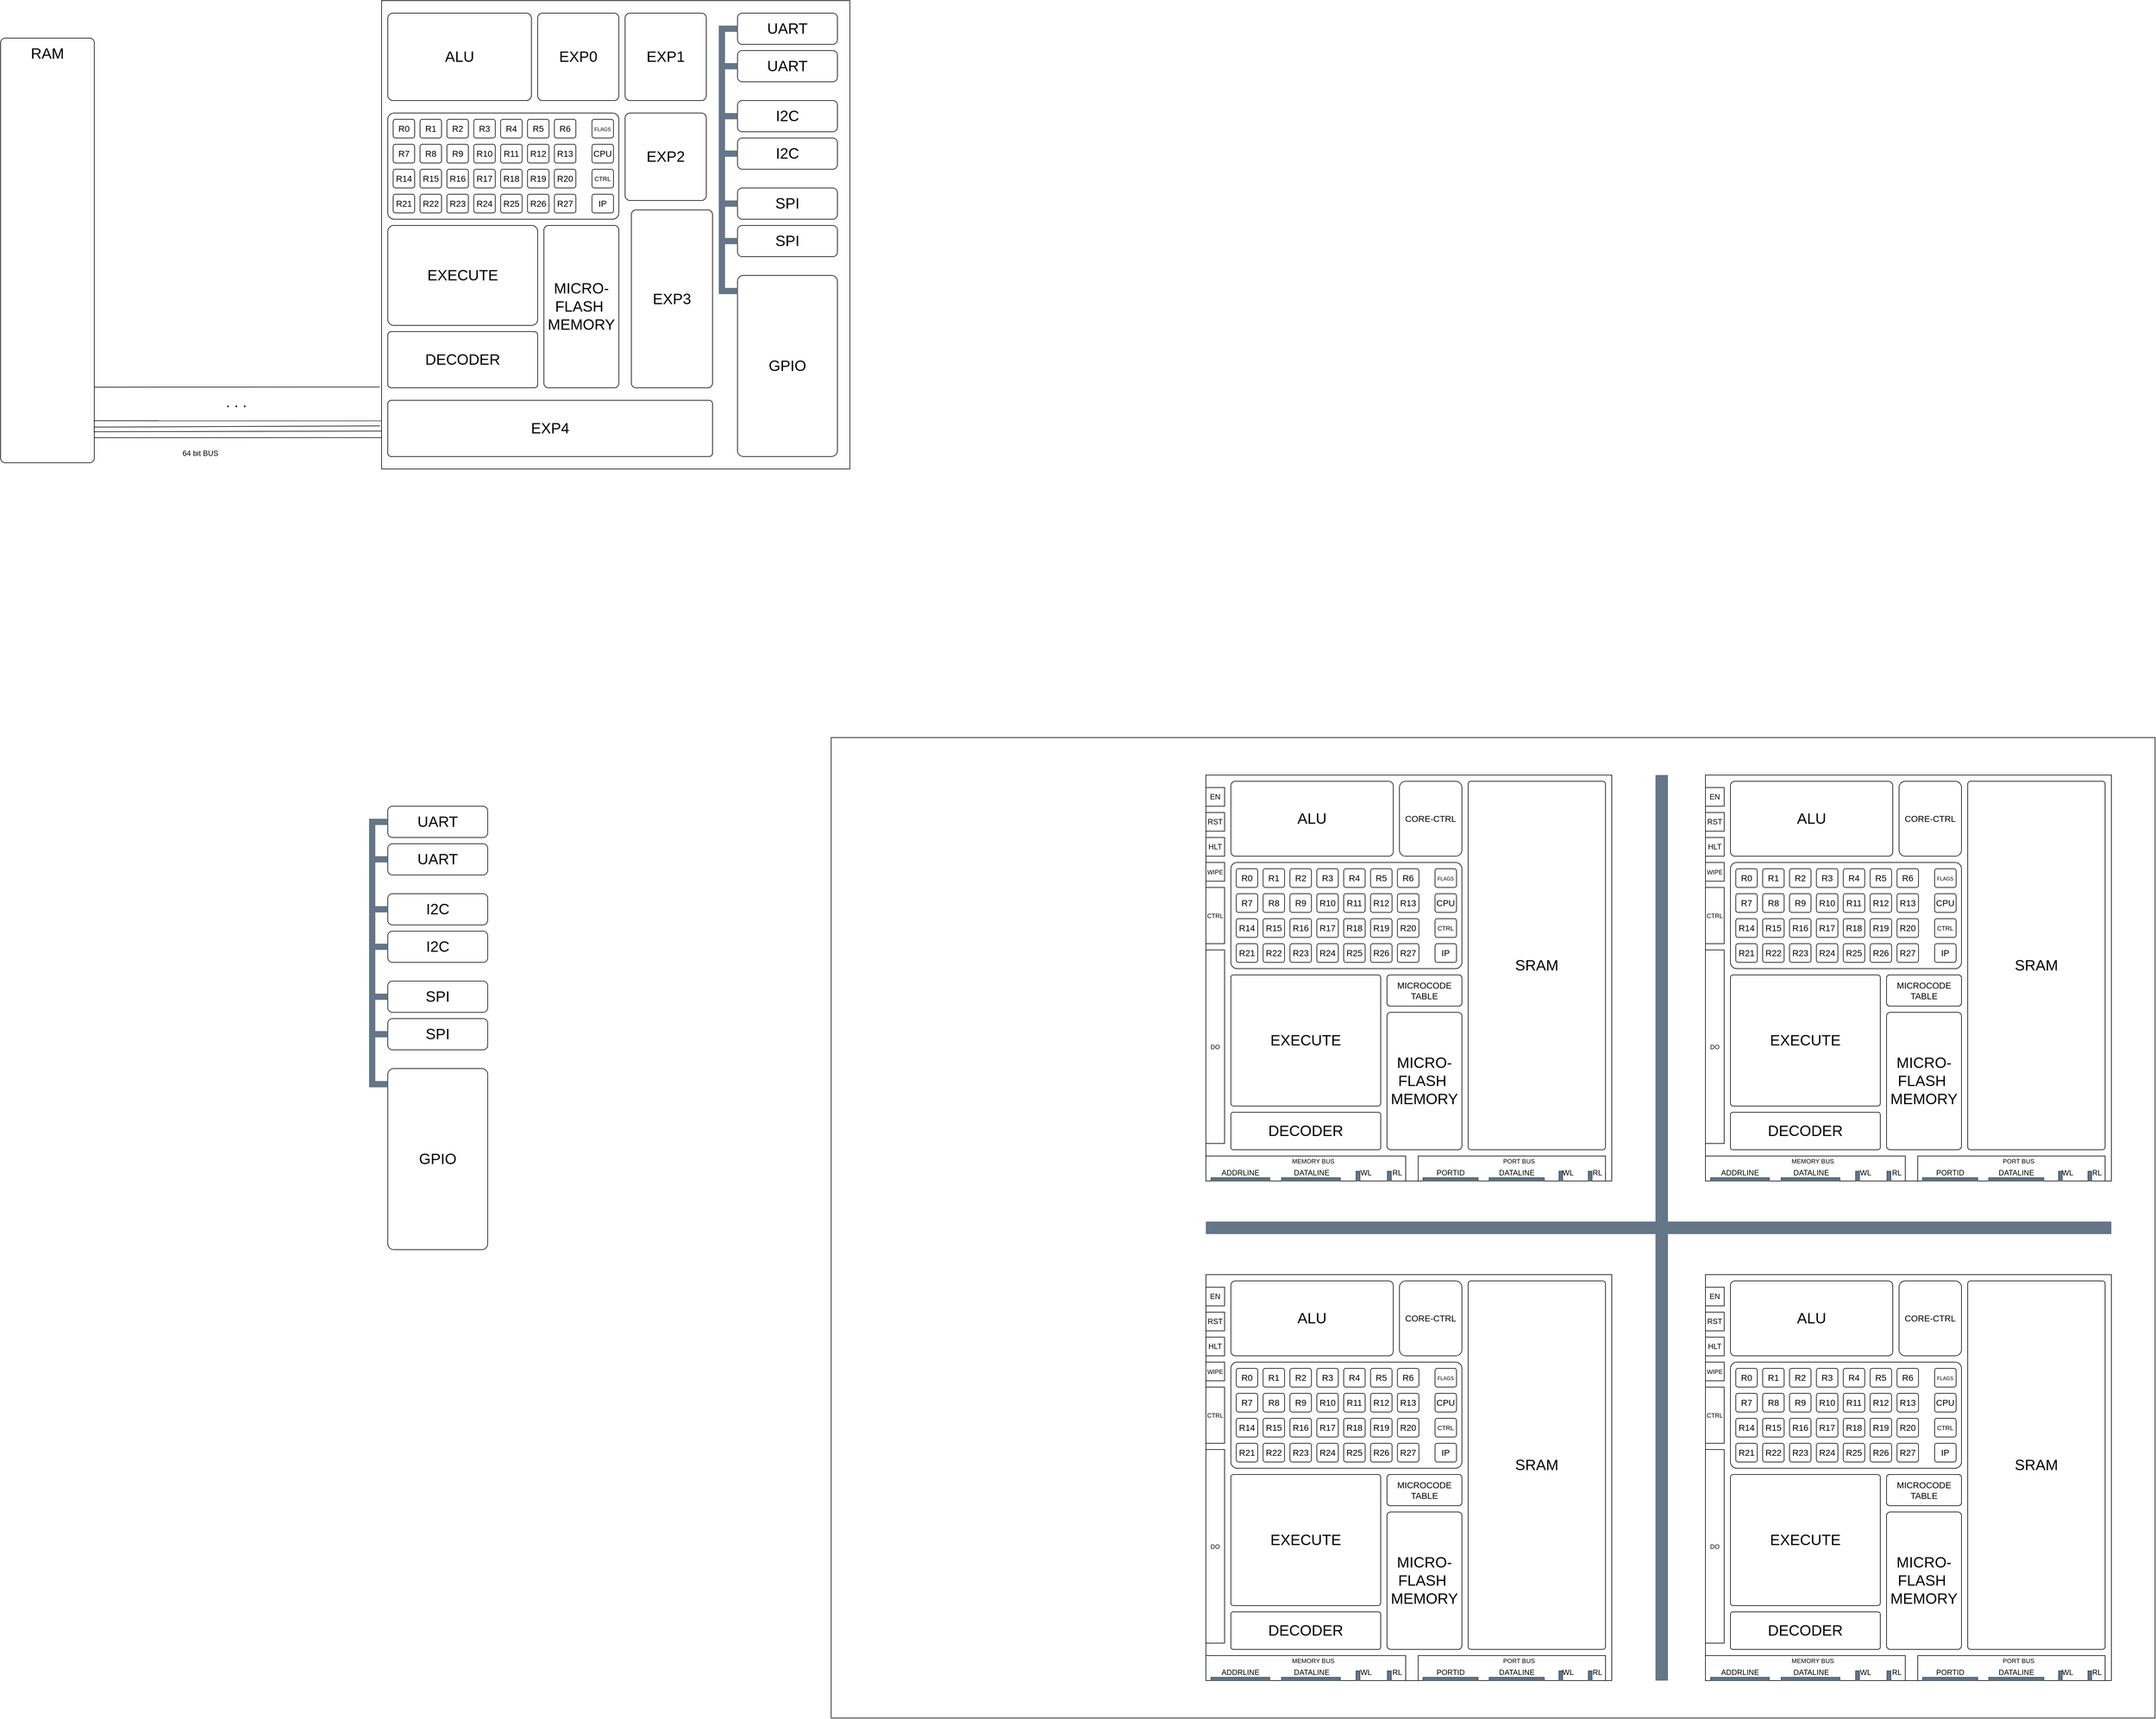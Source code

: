 <mxfile version="22.0.3" type="device">
  <diagram name="Page-1" id="Ly6lGSdU-FOQbb2JsQHI">
    <mxGraphModel dx="3187" dy="1822" grid="1" gridSize="10" guides="1" tooltips="1" connect="1" arrows="1" fold="1" page="1" pageScale="1" pageWidth="850" pageHeight="1100" math="0" shadow="0">
      <root>
        <mxCell id="0" />
        <mxCell id="1" parent="0" />
        <mxCell id="qlpNwuft5wFHGggAAQwj-445" value="" style="rounded=0;whiteSpace=wrap;html=1;" vertex="1" parent="1">
          <mxGeometry x="1480" y="1340" width="2120" height="1570" as="geometry" />
        </mxCell>
        <mxCell id="PnXe8qApEqEV6tvW-mXD-3" value="" style="whiteSpace=wrap;html=1;aspect=fixed;" parent="1" vertex="1">
          <mxGeometry x="760" y="160" width="750" height="750" as="geometry" />
        </mxCell>
        <mxCell id="PnXe8qApEqEV6tvW-mXD-4" value="" style="group" parent="1" vertex="1" connectable="0">
          <mxGeometry x="150" y="220" width="150" height="680" as="geometry" />
        </mxCell>
        <mxCell id="PnXe8qApEqEV6tvW-mXD-1" value="" style="rounded=1;whiteSpace=wrap;html=1;arcSize=5;" parent="PnXe8qApEqEV6tvW-mXD-4" vertex="1">
          <mxGeometry width="150" height="680" as="geometry" />
        </mxCell>
        <mxCell id="PnXe8qApEqEV6tvW-mXD-2" value="&lt;font style=&quot;font-size: 24px;&quot;&gt;RAM&lt;/font&gt;" style="text;strokeColor=none;align=center;fillColor=none;html=1;verticalAlign=middle;whiteSpace=wrap;rounded=0;" parent="PnXe8qApEqEV6tvW-mXD-4" vertex="1">
          <mxGeometry x="45" y="10" width="60" height="30" as="geometry" />
        </mxCell>
        <mxCell id="PnXe8qApEqEV6tvW-mXD-6" value="" style="endArrow=none;html=1;rounded=0;entryX=0;entryY=0.933;entryDx=0;entryDy=0;entryPerimeter=0;exitX=1;exitY=0.941;exitDx=0;exitDy=0;exitPerimeter=0;" parent="1" source="PnXe8qApEqEV6tvW-mXD-1" target="PnXe8qApEqEV6tvW-mXD-3" edge="1">
          <mxGeometry width="50" height="50" relative="1" as="geometry">
            <mxPoint x="300" y="860" as="sourcePoint" />
            <mxPoint x="440" y="860" as="targetPoint" />
          </mxGeometry>
        </mxCell>
        <mxCell id="PnXe8qApEqEV6tvW-mXD-9" value="" style="endArrow=none;html=1;rounded=0;exitX=0.994;exitY=0.927;exitDx=0;exitDy=0;exitPerimeter=0;entryX=0;entryY=0.919;entryDx=0;entryDy=0;entryPerimeter=0;" parent="1" source="PnXe8qApEqEV6tvW-mXD-1" target="PnXe8qApEqEV6tvW-mXD-3" edge="1">
          <mxGeometry width="50" height="50" relative="1" as="geometry">
            <mxPoint x="450" y="830" as="sourcePoint" />
            <mxPoint x="500" y="780" as="targetPoint" />
          </mxGeometry>
        </mxCell>
        <mxCell id="PnXe8qApEqEV6tvW-mXD-10" value="" style="endArrow=none;html=1;rounded=0;exitX=0.994;exitY=0.916;exitDx=0;exitDy=0;exitPerimeter=0;entryX=-0.003;entryY=0.908;entryDx=0;entryDy=0;entryPerimeter=0;" parent="1" source="PnXe8qApEqEV6tvW-mXD-1" target="PnXe8qApEqEV6tvW-mXD-3" edge="1">
          <mxGeometry width="50" height="50" relative="1" as="geometry">
            <mxPoint x="450" y="830" as="sourcePoint" />
            <mxPoint x="500" y="780" as="targetPoint" />
          </mxGeometry>
        </mxCell>
        <mxCell id="PnXe8qApEqEV6tvW-mXD-11" value="" style="endArrow=none;html=1;rounded=0;exitX=0.994;exitY=0.901;exitDx=0;exitDy=0;exitPerimeter=0;entryX=0;entryY=0.897;entryDx=0;entryDy=0;entryPerimeter=0;" parent="1" source="PnXe8qApEqEV6tvW-mXD-1" target="PnXe8qApEqEV6tvW-mXD-3" edge="1">
          <mxGeometry width="50" height="50" relative="1" as="geometry">
            <mxPoint x="450" y="830" as="sourcePoint" />
            <mxPoint x="500" y="780" as="targetPoint" />
          </mxGeometry>
        </mxCell>
        <mxCell id="PnXe8qApEqEV6tvW-mXD-12" value="" style="endArrow=none;html=1;rounded=0;exitX=1;exitY=0.822;exitDx=0;exitDy=0;exitPerimeter=0;entryX=-0.004;entryY=0.825;entryDx=0;entryDy=0;entryPerimeter=0;" parent="1" source="PnXe8qApEqEV6tvW-mXD-1" target="PnXe8qApEqEV6tvW-mXD-3" edge="1">
          <mxGeometry width="50" height="50" relative="1" as="geometry">
            <mxPoint x="450" y="830" as="sourcePoint" />
            <mxPoint x="500" y="780" as="targetPoint" />
          </mxGeometry>
        </mxCell>
        <mxCell id="PnXe8qApEqEV6tvW-mXD-13" value="&lt;font style=&quot;font-size: 24px;&quot;&gt;. . .&lt;/font&gt;" style="text;strokeColor=none;align=center;fillColor=none;html=1;verticalAlign=middle;whiteSpace=wrap;rounded=0;flipH=0;flipV=1;direction=south;" parent="1" vertex="1">
          <mxGeometry x="500" y="790" width="55" height="25" as="geometry" />
        </mxCell>
        <mxCell id="PnXe8qApEqEV6tvW-mXD-14" value="64 bit BUS" style="text;strokeColor=none;align=center;fillColor=none;html=1;verticalAlign=middle;whiteSpace=wrap;rounded=0;" parent="1" vertex="1">
          <mxGeometry x="440" y="870" width="60" height="30" as="geometry" />
        </mxCell>
        <mxCell id="PnXe8qApEqEV6tvW-mXD-15" value="&lt;font style=&quot;font-size: 24px;&quot;&gt;ALU&lt;/font&gt;" style="rounded=1;whiteSpace=wrap;html=1;arcSize=6;" parent="1" vertex="1">
          <mxGeometry x="770" y="180" width="230" height="140" as="geometry" />
        </mxCell>
        <mxCell id="PnXe8qApEqEV6tvW-mXD-16" value="&lt;span style=&quot;font-size: 24px;&quot;&gt;UART&lt;/span&gt;" style="rounded=1;whiteSpace=wrap;html=1;" parent="1" vertex="1">
          <mxGeometry x="1330" y="180" width="160" height="50" as="geometry" />
        </mxCell>
        <mxCell id="PnXe8qApEqEV6tvW-mXD-18" value="&lt;span style=&quot;font-size: 24px;&quot;&gt;I2C&lt;/span&gt;" style="rounded=1;whiteSpace=wrap;html=1;" parent="1" vertex="1">
          <mxGeometry x="1330" y="320" width="160" height="50" as="geometry" />
        </mxCell>
        <mxCell id="PnXe8qApEqEV6tvW-mXD-19" value="&lt;span style=&quot;font-size: 24px;&quot;&gt;UART&lt;/span&gt;" style="rounded=1;whiteSpace=wrap;html=1;" parent="1" vertex="1">
          <mxGeometry x="1330" y="240" width="160" height="50" as="geometry" />
        </mxCell>
        <mxCell id="PnXe8qApEqEV6tvW-mXD-20" value="&lt;span style=&quot;font-size: 24px;&quot;&gt;I2C&lt;/span&gt;" style="rounded=1;whiteSpace=wrap;html=1;" parent="1" vertex="1">
          <mxGeometry x="1330" y="380" width="160" height="50" as="geometry" />
        </mxCell>
        <mxCell id="PnXe8qApEqEV6tvW-mXD-21" value="&lt;span style=&quot;font-size: 24px;&quot;&gt;SPI&lt;/span&gt;" style="rounded=1;whiteSpace=wrap;html=1;" parent="1" vertex="1">
          <mxGeometry x="1330" y="460" width="160" height="50" as="geometry" />
        </mxCell>
        <mxCell id="PnXe8qApEqEV6tvW-mXD-22" value="&lt;span style=&quot;font-size: 24px;&quot;&gt;SPI&lt;/span&gt;" style="rounded=1;whiteSpace=wrap;html=1;" parent="1" vertex="1">
          <mxGeometry x="1330" y="520" width="160" height="50" as="geometry" />
        </mxCell>
        <mxCell id="PnXe8qApEqEV6tvW-mXD-23" value="&lt;span style=&quot;font-size: 24px;&quot;&gt;GPIO&lt;/span&gt;" style="rounded=1;whiteSpace=wrap;html=1;arcSize=6;" parent="1" vertex="1">
          <mxGeometry x="1330" y="600" width="160" height="290" as="geometry" />
        </mxCell>
        <mxCell id="PnXe8qApEqEV6tvW-mXD-24" value="" style="rounded=0;whiteSpace=wrap;html=1;fillColor=#647687;strokeColor=none;fontColor=#ffffff;" parent="1" vertex="1">
          <mxGeometry x="1300" y="200" width="10" height="430" as="geometry" />
        </mxCell>
        <mxCell id="PnXe8qApEqEV6tvW-mXD-28" value="" style="rounded=0;whiteSpace=wrap;html=1;fillColor=#647687;strokeColor=none;fontColor=#ffffff;" parent="1" vertex="1">
          <mxGeometry x="1300" y="200" width="30" height="10" as="geometry" />
        </mxCell>
        <mxCell id="PnXe8qApEqEV6tvW-mXD-30" value="" style="rounded=0;whiteSpace=wrap;html=1;fillColor=#647687;strokeColor=none;fontColor=#ffffff;" parent="1" vertex="1">
          <mxGeometry x="1300" y="260" width="30" height="10" as="geometry" />
        </mxCell>
        <mxCell id="PnXe8qApEqEV6tvW-mXD-31" value="" style="rounded=0;whiteSpace=wrap;html=1;fillColor=#647687;strokeColor=none;fontColor=#ffffff;" parent="1" vertex="1">
          <mxGeometry x="1300" y="340" width="30" height="10" as="geometry" />
        </mxCell>
        <mxCell id="PnXe8qApEqEV6tvW-mXD-32" value="" style="rounded=0;whiteSpace=wrap;html=1;fillColor=#647687;strokeColor=none;fontColor=#ffffff;" parent="1" vertex="1">
          <mxGeometry x="1300" y="400" width="30" height="10" as="geometry" />
        </mxCell>
        <mxCell id="PnXe8qApEqEV6tvW-mXD-33" value="" style="rounded=0;whiteSpace=wrap;html=1;fillColor=#647687;strokeColor=none;fontColor=#ffffff;" parent="1" vertex="1">
          <mxGeometry x="1300" y="480" width="30" height="10" as="geometry" />
        </mxCell>
        <mxCell id="PnXe8qApEqEV6tvW-mXD-34" value="" style="rounded=0;whiteSpace=wrap;html=1;fillColor=#647687;strokeColor=none;fontColor=#ffffff;" parent="1" vertex="1">
          <mxGeometry x="1300" y="540" width="30" height="10" as="geometry" />
        </mxCell>
        <mxCell id="PnXe8qApEqEV6tvW-mXD-35" value="" style="rounded=0;whiteSpace=wrap;html=1;fillColor=#647687;strokeColor=none;fontColor=#ffffff;" parent="1" vertex="1">
          <mxGeometry x="1300" y="620" width="30" height="10" as="geometry" />
        </mxCell>
        <mxCell id="PnXe8qApEqEV6tvW-mXD-37" value="&lt;font style=&quot;font-size: 24px;&quot;&gt;DECODER&lt;/font&gt;" style="rounded=1;whiteSpace=wrap;html=1;arcSize=6;" parent="1" vertex="1">
          <mxGeometry x="770" y="690" width="240" height="90" as="geometry" />
        </mxCell>
        <mxCell id="PnXe8qApEqEV6tvW-mXD-38" value="&lt;font style=&quot;font-size: 24px;&quot;&gt;EXECUTE&lt;/font&gt;" style="rounded=1;whiteSpace=wrap;html=1;arcSize=6;" parent="1" vertex="1">
          <mxGeometry x="770" y="520" width="240" height="160" as="geometry" />
        </mxCell>
        <mxCell id="PnXe8qApEqEV6tvW-mXD-39" value="&lt;font style=&quot;font-size: 24px;&quot;&gt;MICRO-FLASH&amp;nbsp;&lt;br&gt;MEMORY&lt;br&gt;&lt;/font&gt;" style="rounded=1;whiteSpace=wrap;html=1;arcSize=6;" parent="1" vertex="1">
          <mxGeometry x="1020" y="520" width="120" height="260" as="geometry" />
        </mxCell>
        <mxCell id="PnXe8qApEqEV6tvW-mXD-74" value="" style="group" parent="1" vertex="1" connectable="0">
          <mxGeometry x="770" y="340" width="370" height="170" as="geometry" />
        </mxCell>
        <mxCell id="PnXe8qApEqEV6tvW-mXD-40" value="" style="rounded=1;whiteSpace=wrap;html=1;arcSize=6;" parent="PnXe8qApEqEV6tvW-mXD-74" vertex="1">
          <mxGeometry width="370.0" height="170" as="geometry" />
        </mxCell>
        <mxCell id="PnXe8qApEqEV6tvW-mXD-41" value="&lt;font style=&quot;font-size: 14px;&quot;&gt;R0&lt;/font&gt;" style="rounded=1;whiteSpace=wrap;html=1;arcSize=12;" parent="PnXe8qApEqEV6tvW-mXD-74" vertex="1">
          <mxGeometry x="8.605" y="10" width="34.419" height="30.0" as="geometry" />
        </mxCell>
        <mxCell id="PnXe8qApEqEV6tvW-mXD-42" value="&lt;font style=&quot;font-size: 14px;&quot;&gt;R1&lt;/font&gt;" style="rounded=1;whiteSpace=wrap;html=1;arcSize=12;" parent="PnXe8qApEqEV6tvW-mXD-74" vertex="1">
          <mxGeometry x="51.628" y="10" width="34.419" height="30.0" as="geometry" />
        </mxCell>
        <mxCell id="PnXe8qApEqEV6tvW-mXD-43" value="&lt;font style=&quot;font-size: 14px;&quot;&gt;R2&lt;/font&gt;" style="rounded=1;whiteSpace=wrap;html=1;arcSize=12;" parent="PnXe8qApEqEV6tvW-mXD-74" vertex="1">
          <mxGeometry x="94.651" y="10" width="34.419" height="30.0" as="geometry" />
        </mxCell>
        <mxCell id="PnXe8qApEqEV6tvW-mXD-44" value="&lt;font style=&quot;font-size: 14px;&quot;&gt;R3&lt;/font&gt;" style="rounded=1;whiteSpace=wrap;html=1;arcSize=12;" parent="PnXe8qApEqEV6tvW-mXD-74" vertex="1">
          <mxGeometry x="137.674" y="10" width="34.419" height="30.0" as="geometry" />
        </mxCell>
        <mxCell id="PnXe8qApEqEV6tvW-mXD-45" value="&lt;font style=&quot;font-size: 14px;&quot;&gt;R4&lt;/font&gt;" style="rounded=1;whiteSpace=wrap;html=1;arcSize=12;" parent="PnXe8qApEqEV6tvW-mXD-74" vertex="1">
          <mxGeometry x="180.698" y="10" width="34.419" height="30.0" as="geometry" />
        </mxCell>
        <mxCell id="PnXe8qApEqEV6tvW-mXD-46" value="&lt;font style=&quot;font-size: 14px;&quot;&gt;R5&lt;/font&gt;" style="rounded=1;whiteSpace=wrap;html=1;arcSize=12;" parent="PnXe8qApEqEV6tvW-mXD-74" vertex="1">
          <mxGeometry x="223.721" y="10" width="34.419" height="30.0" as="geometry" />
        </mxCell>
        <mxCell id="PnXe8qApEqEV6tvW-mXD-47" value="&lt;font style=&quot;font-size: 14px;&quot;&gt;R6&lt;/font&gt;" style="rounded=1;whiteSpace=wrap;html=1;arcSize=12;" parent="PnXe8qApEqEV6tvW-mXD-74" vertex="1">
          <mxGeometry x="266.744" y="10" width="34.419" height="30.0" as="geometry" />
        </mxCell>
        <mxCell id="PnXe8qApEqEV6tvW-mXD-48" value="&lt;font style=&quot;font-size: 14px;&quot;&gt;R7&lt;/font&gt;" style="rounded=1;whiteSpace=wrap;html=1;arcSize=12;" parent="PnXe8qApEqEV6tvW-mXD-74" vertex="1">
          <mxGeometry x="8.605" y="50" width="34.419" height="30.0" as="geometry" />
        </mxCell>
        <mxCell id="PnXe8qApEqEV6tvW-mXD-49" value="&lt;font style=&quot;font-size: 14px;&quot;&gt;R8&lt;/font&gt;" style="rounded=1;whiteSpace=wrap;html=1;arcSize=12;" parent="PnXe8qApEqEV6tvW-mXD-74" vertex="1">
          <mxGeometry x="51.628" y="50" width="34.419" height="30.0" as="geometry" />
        </mxCell>
        <mxCell id="PnXe8qApEqEV6tvW-mXD-50" value="&lt;font style=&quot;font-size: 14px;&quot;&gt;R9&lt;/font&gt;" style="rounded=1;whiteSpace=wrap;html=1;arcSize=12;" parent="PnXe8qApEqEV6tvW-mXD-74" vertex="1">
          <mxGeometry x="94.651" y="50" width="34.419" height="30.0" as="geometry" />
        </mxCell>
        <mxCell id="PnXe8qApEqEV6tvW-mXD-51" value="&lt;font style=&quot;font-size: 14px;&quot;&gt;R10&lt;/font&gt;" style="rounded=1;whiteSpace=wrap;html=1;arcSize=12;" parent="PnXe8qApEqEV6tvW-mXD-74" vertex="1">
          <mxGeometry x="137.674" y="50" width="34.419" height="30.0" as="geometry" />
        </mxCell>
        <mxCell id="PnXe8qApEqEV6tvW-mXD-52" value="&lt;font style=&quot;font-size: 14px;&quot;&gt;R11&lt;/font&gt;" style="rounded=1;whiteSpace=wrap;html=1;arcSize=12;" parent="PnXe8qApEqEV6tvW-mXD-74" vertex="1">
          <mxGeometry x="180.698" y="50" width="34.419" height="30.0" as="geometry" />
        </mxCell>
        <mxCell id="PnXe8qApEqEV6tvW-mXD-53" value="&lt;font style=&quot;font-size: 14px;&quot;&gt;R12&lt;/font&gt;" style="rounded=1;whiteSpace=wrap;html=1;arcSize=12;" parent="PnXe8qApEqEV6tvW-mXD-74" vertex="1">
          <mxGeometry x="223.721" y="50" width="34.419" height="30.0" as="geometry" />
        </mxCell>
        <mxCell id="PnXe8qApEqEV6tvW-mXD-54" value="&lt;font style=&quot;font-size: 14px;&quot;&gt;R13&lt;/font&gt;" style="rounded=1;whiteSpace=wrap;html=1;arcSize=12;" parent="PnXe8qApEqEV6tvW-mXD-74" vertex="1">
          <mxGeometry x="266.744" y="50" width="34.419" height="30.0" as="geometry" />
        </mxCell>
        <mxCell id="PnXe8qApEqEV6tvW-mXD-55" value="&lt;font style=&quot;font-size: 14px;&quot;&gt;R14&lt;/font&gt;" style="rounded=1;whiteSpace=wrap;html=1;arcSize=12;" parent="PnXe8qApEqEV6tvW-mXD-74" vertex="1">
          <mxGeometry x="8.605" y="90.0" width="34.419" height="30.0" as="geometry" />
        </mxCell>
        <mxCell id="PnXe8qApEqEV6tvW-mXD-56" value="&lt;font style=&quot;font-size: 14px;&quot;&gt;R15&lt;/font&gt;" style="rounded=1;whiteSpace=wrap;html=1;arcSize=12;" parent="PnXe8qApEqEV6tvW-mXD-74" vertex="1">
          <mxGeometry x="51.628" y="90.0" width="34.419" height="30.0" as="geometry" />
        </mxCell>
        <mxCell id="PnXe8qApEqEV6tvW-mXD-57" value="&lt;font style=&quot;font-size: 14px;&quot;&gt;R16&lt;/font&gt;" style="rounded=1;whiteSpace=wrap;html=1;arcSize=12;" parent="PnXe8qApEqEV6tvW-mXD-74" vertex="1">
          <mxGeometry x="94.651" y="90.0" width="34.419" height="30.0" as="geometry" />
        </mxCell>
        <mxCell id="PnXe8qApEqEV6tvW-mXD-58" value="&lt;font style=&quot;font-size: 14px;&quot;&gt;R17&lt;/font&gt;" style="rounded=1;whiteSpace=wrap;html=1;arcSize=12;" parent="PnXe8qApEqEV6tvW-mXD-74" vertex="1">
          <mxGeometry x="137.674" y="90.0" width="34.419" height="30.0" as="geometry" />
        </mxCell>
        <mxCell id="PnXe8qApEqEV6tvW-mXD-59" value="&lt;font style=&quot;font-size: 14px;&quot;&gt;R18&lt;/font&gt;" style="rounded=1;whiteSpace=wrap;html=1;arcSize=12;" parent="PnXe8qApEqEV6tvW-mXD-74" vertex="1">
          <mxGeometry x="180.698" y="90.0" width="34.419" height="30.0" as="geometry" />
        </mxCell>
        <mxCell id="PnXe8qApEqEV6tvW-mXD-60" value="&lt;font style=&quot;font-size: 14px;&quot;&gt;R19&lt;/font&gt;" style="rounded=1;whiteSpace=wrap;html=1;arcSize=12;" parent="PnXe8qApEqEV6tvW-mXD-74" vertex="1">
          <mxGeometry x="223.721" y="90.0" width="34.419" height="30.0" as="geometry" />
        </mxCell>
        <mxCell id="PnXe8qApEqEV6tvW-mXD-61" value="&lt;font style=&quot;font-size: 14px;&quot;&gt;R20&lt;/font&gt;" style="rounded=1;whiteSpace=wrap;html=1;arcSize=12;" parent="PnXe8qApEqEV6tvW-mXD-74" vertex="1">
          <mxGeometry x="266.744" y="90.0" width="34.419" height="30.0" as="geometry" />
        </mxCell>
        <mxCell id="PnXe8qApEqEV6tvW-mXD-62" value="&lt;font style=&quot;font-size: 14px;&quot;&gt;R21&lt;/font&gt;" style="rounded=1;whiteSpace=wrap;html=1;arcSize=12;" parent="PnXe8qApEqEV6tvW-mXD-74" vertex="1">
          <mxGeometry x="8.605" y="130" width="34.419" height="30.0" as="geometry" />
        </mxCell>
        <mxCell id="PnXe8qApEqEV6tvW-mXD-63" value="&lt;font style=&quot;font-size: 14px;&quot;&gt;R22&lt;/font&gt;" style="rounded=1;whiteSpace=wrap;html=1;arcSize=12;" parent="PnXe8qApEqEV6tvW-mXD-74" vertex="1">
          <mxGeometry x="51.628" y="130" width="34.419" height="30.0" as="geometry" />
        </mxCell>
        <mxCell id="PnXe8qApEqEV6tvW-mXD-64" value="&lt;font style=&quot;font-size: 14px;&quot;&gt;R23&lt;/font&gt;" style="rounded=1;whiteSpace=wrap;html=1;arcSize=12;" parent="PnXe8qApEqEV6tvW-mXD-74" vertex="1">
          <mxGeometry x="94.651" y="130" width="34.419" height="30.0" as="geometry" />
        </mxCell>
        <mxCell id="PnXe8qApEqEV6tvW-mXD-65" value="&lt;font style=&quot;font-size: 14px;&quot;&gt;R24&lt;/font&gt;" style="rounded=1;whiteSpace=wrap;html=1;arcSize=12;" parent="PnXe8qApEqEV6tvW-mXD-74" vertex="1">
          <mxGeometry x="137.674" y="130" width="34.419" height="30.0" as="geometry" />
        </mxCell>
        <mxCell id="PnXe8qApEqEV6tvW-mXD-66" value="&lt;font style=&quot;font-size: 14px;&quot;&gt;R25&lt;/font&gt;" style="rounded=1;whiteSpace=wrap;html=1;arcSize=12;" parent="PnXe8qApEqEV6tvW-mXD-74" vertex="1">
          <mxGeometry x="180.698" y="130" width="34.419" height="30.0" as="geometry" />
        </mxCell>
        <mxCell id="PnXe8qApEqEV6tvW-mXD-67" value="&lt;font style=&quot;font-size: 14px;&quot;&gt;R26&lt;/font&gt;" style="rounded=1;whiteSpace=wrap;html=1;arcSize=12;" parent="PnXe8qApEqEV6tvW-mXD-74" vertex="1">
          <mxGeometry x="223.721" y="130" width="34.419" height="30.0" as="geometry" />
        </mxCell>
        <mxCell id="PnXe8qApEqEV6tvW-mXD-68" value="&lt;font style=&quot;font-size: 14px;&quot;&gt;R27&lt;/font&gt;" style="rounded=1;whiteSpace=wrap;html=1;arcSize=12;" parent="PnXe8qApEqEV6tvW-mXD-74" vertex="1">
          <mxGeometry x="266.744" y="130" width="34.419" height="30.0" as="geometry" />
        </mxCell>
        <mxCell id="PnXe8qApEqEV6tvW-mXD-69" value="&lt;span style=&quot;font-size: 14px;&quot;&gt;IP&lt;/span&gt;" style="rounded=1;whiteSpace=wrap;html=1;arcSize=12;" parent="PnXe8qApEqEV6tvW-mXD-74" vertex="1">
          <mxGeometry x="326.977" y="130" width="34.419" height="30.0" as="geometry" />
        </mxCell>
        <mxCell id="PnXe8qApEqEV6tvW-mXD-70" value="&lt;font style=&quot;font-size: 8px;&quot;&gt;FLAGS&lt;/font&gt;" style="rounded=1;whiteSpace=wrap;html=1;arcSize=12;" parent="PnXe8qApEqEV6tvW-mXD-74" vertex="1">
          <mxGeometry x="326.977" y="10" width="34.419" height="30.0" as="geometry" />
        </mxCell>
        <mxCell id="PnXe8qApEqEV6tvW-mXD-72" value="&lt;font style=&quot;font-size: 10px;&quot;&gt;CTRL&lt;/font&gt;" style="rounded=1;whiteSpace=wrap;html=1;arcSize=12;" parent="PnXe8qApEqEV6tvW-mXD-74" vertex="1">
          <mxGeometry x="326.977" y="90.0" width="34.419" height="30.0" as="geometry" />
        </mxCell>
        <mxCell id="PnXe8qApEqEV6tvW-mXD-73" value="&lt;span style=&quot;font-size: 14px;&quot;&gt;CPU&lt;/span&gt;" style="rounded=1;whiteSpace=wrap;html=1;arcSize=12;" parent="PnXe8qApEqEV6tvW-mXD-74" vertex="1">
          <mxGeometry x="326.977" y="50" width="34.419" height="30.0" as="geometry" />
        </mxCell>
        <mxCell id="PnXe8qApEqEV6tvW-mXD-75" value="&lt;font style=&quot;font-size: 24px;&quot;&gt;EXP0&lt;/font&gt;" style="rounded=1;whiteSpace=wrap;html=1;arcSize=6;" parent="1" vertex="1">
          <mxGeometry x="1010" y="180" width="130" height="140" as="geometry" />
        </mxCell>
        <mxCell id="PnXe8qApEqEV6tvW-mXD-76" value="&lt;font style=&quot;font-size: 24px;&quot;&gt;EXP1&lt;/font&gt;" style="rounded=1;whiteSpace=wrap;html=1;arcSize=6;" parent="1" vertex="1">
          <mxGeometry x="1150" y="180" width="130" height="140" as="geometry" />
        </mxCell>
        <mxCell id="PnXe8qApEqEV6tvW-mXD-77" value="&lt;font style=&quot;font-size: 24px;&quot;&gt;EXP2&lt;/font&gt;" style="rounded=1;whiteSpace=wrap;html=1;arcSize=6;" parent="1" vertex="1">
          <mxGeometry x="1150" y="340" width="130" height="140" as="geometry" />
        </mxCell>
        <mxCell id="PnXe8qApEqEV6tvW-mXD-79" value="&lt;font style=&quot;font-size: 24px;&quot;&gt;EXP3&lt;/font&gt;" style="rounded=1;whiteSpace=wrap;html=1;arcSize=6;" parent="1" vertex="1">
          <mxGeometry x="1160" y="495" width="130" height="285" as="geometry" />
        </mxCell>
        <mxCell id="PnXe8qApEqEV6tvW-mXD-80" value="&lt;font style=&quot;font-size: 24px;&quot;&gt;EXP4&lt;/font&gt;" style="rounded=1;whiteSpace=wrap;html=1;arcSize=6;" parent="1" vertex="1">
          <mxGeometry x="770" y="800" width="520" height="90" as="geometry" />
        </mxCell>
        <mxCell id="PnXe8qApEqEV6tvW-mXD-773" value="&lt;span style=&quot;font-size: 24px;&quot;&gt;UART&lt;/span&gt;" style="rounded=1;whiteSpace=wrap;html=1;" parent="1" vertex="1">
          <mxGeometry x="770" y="1450" width="160" height="50" as="geometry" />
        </mxCell>
        <mxCell id="PnXe8qApEqEV6tvW-mXD-774" value="&lt;span style=&quot;font-size: 24px;&quot;&gt;I2C&lt;/span&gt;" style="rounded=1;whiteSpace=wrap;html=1;" parent="1" vertex="1">
          <mxGeometry x="770" y="1590" width="160" height="50" as="geometry" />
        </mxCell>
        <mxCell id="PnXe8qApEqEV6tvW-mXD-775" value="&lt;span style=&quot;font-size: 24px;&quot;&gt;UART&lt;/span&gt;" style="rounded=1;whiteSpace=wrap;html=1;" parent="1" vertex="1">
          <mxGeometry x="770" y="1510" width="160" height="50" as="geometry" />
        </mxCell>
        <mxCell id="PnXe8qApEqEV6tvW-mXD-776" value="&lt;span style=&quot;font-size: 24px;&quot;&gt;I2C&lt;/span&gt;" style="rounded=1;whiteSpace=wrap;html=1;" parent="1" vertex="1">
          <mxGeometry x="770" y="1650" width="160" height="50" as="geometry" />
        </mxCell>
        <mxCell id="PnXe8qApEqEV6tvW-mXD-777" value="&lt;span style=&quot;font-size: 24px;&quot;&gt;SPI&lt;/span&gt;" style="rounded=1;whiteSpace=wrap;html=1;" parent="1" vertex="1">
          <mxGeometry x="770" y="1730" width="160" height="50" as="geometry" />
        </mxCell>
        <mxCell id="PnXe8qApEqEV6tvW-mXD-778" value="&lt;span style=&quot;font-size: 24px;&quot;&gt;SPI&lt;/span&gt;" style="rounded=1;whiteSpace=wrap;html=1;" parent="1" vertex="1">
          <mxGeometry x="770" y="1790" width="160" height="50" as="geometry" />
        </mxCell>
        <mxCell id="PnXe8qApEqEV6tvW-mXD-779" value="&lt;span style=&quot;font-size: 24px;&quot;&gt;GPIO&lt;/span&gt;" style="rounded=1;whiteSpace=wrap;html=1;arcSize=6;" parent="1" vertex="1">
          <mxGeometry x="770" y="1870" width="160" height="290" as="geometry" />
        </mxCell>
        <mxCell id="PnXe8qApEqEV6tvW-mXD-780" value="" style="rounded=0;whiteSpace=wrap;html=1;fillColor=#647687;strokeColor=none;fontColor=#ffffff;" parent="1" vertex="1">
          <mxGeometry x="740" y="1470" width="10" height="430" as="geometry" />
        </mxCell>
        <mxCell id="PnXe8qApEqEV6tvW-mXD-781" value="" style="rounded=0;whiteSpace=wrap;html=1;fillColor=#647687;strokeColor=none;fontColor=#ffffff;" parent="1" vertex="1">
          <mxGeometry x="740" y="1470" width="30" height="10" as="geometry" />
        </mxCell>
        <mxCell id="PnXe8qApEqEV6tvW-mXD-782" value="" style="rounded=0;whiteSpace=wrap;html=1;fillColor=#647687;strokeColor=none;fontColor=#ffffff;" parent="1" vertex="1">
          <mxGeometry x="740" y="1530" width="30" height="10" as="geometry" />
        </mxCell>
        <mxCell id="PnXe8qApEqEV6tvW-mXD-783" value="" style="rounded=0;whiteSpace=wrap;html=1;fillColor=#647687;strokeColor=none;fontColor=#ffffff;" parent="1" vertex="1">
          <mxGeometry x="740" y="1610" width="30" height="10" as="geometry" />
        </mxCell>
        <mxCell id="PnXe8qApEqEV6tvW-mXD-784" value="" style="rounded=0;whiteSpace=wrap;html=1;fillColor=#647687;strokeColor=none;fontColor=#ffffff;" parent="1" vertex="1">
          <mxGeometry x="740" y="1670" width="30" height="10" as="geometry" />
        </mxCell>
        <mxCell id="PnXe8qApEqEV6tvW-mXD-785" value="" style="rounded=0;whiteSpace=wrap;html=1;fillColor=#647687;strokeColor=none;fontColor=#ffffff;" parent="1" vertex="1">
          <mxGeometry x="740" y="1750" width="30" height="10" as="geometry" />
        </mxCell>
        <mxCell id="PnXe8qApEqEV6tvW-mXD-786" value="" style="rounded=0;whiteSpace=wrap;html=1;fillColor=#647687;strokeColor=none;fontColor=#ffffff;" parent="1" vertex="1">
          <mxGeometry x="740" y="1810" width="30" height="10" as="geometry" />
        </mxCell>
        <mxCell id="PnXe8qApEqEV6tvW-mXD-787" value="" style="rounded=0;whiteSpace=wrap;html=1;fillColor=#647687;strokeColor=none;fontColor=#ffffff;" parent="1" vertex="1">
          <mxGeometry x="740" y="1890" width="30" height="10" as="geometry" />
        </mxCell>
        <mxCell id="qlpNwuft5wFHGggAAQwj-3" value="" style="group" vertex="1" connectable="0" parent="1">
          <mxGeometry x="2080" y="1400" width="650" height="650" as="geometry" />
        </mxCell>
        <mxCell id="PnXe8qApEqEV6tvW-mXD-771" value="" style="whiteSpace=wrap;html=1;aspect=fixed;container=0;" parent="qlpNwuft5wFHGggAAQwj-3" vertex="1">
          <mxGeometry width="650" height="650" as="geometry" />
        </mxCell>
        <mxCell id="PnXe8qApEqEV6tvW-mXD-772" value="&lt;font style=&quot;font-size: 24px;&quot;&gt;ALU&lt;/font&gt;" style="rounded=1;whiteSpace=wrap;html=1;arcSize=6;container=0;" parent="qlpNwuft5wFHGggAAQwj-3" vertex="1">
          <mxGeometry x="40" y="10" width="260" height="120" as="geometry" />
        </mxCell>
        <mxCell id="PnXe8qApEqEV6tvW-mXD-788" value="&lt;font style=&quot;font-size: 24px;&quot;&gt;DECODER&lt;/font&gt;" style="rounded=1;whiteSpace=wrap;html=1;arcSize=6;container=0;" parent="qlpNwuft5wFHGggAAQwj-3" vertex="1">
          <mxGeometry x="40" y="540" width="240" height="60" as="geometry" />
        </mxCell>
        <mxCell id="PnXe8qApEqEV6tvW-mXD-789" value="&lt;font style=&quot;font-size: 24px;&quot;&gt;EXECUTE&lt;/font&gt;" style="rounded=1;whiteSpace=wrap;html=1;arcSize=2;container=0;imageHeight=24;" parent="qlpNwuft5wFHGggAAQwj-3" vertex="1">
          <mxGeometry x="40" y="320" width="240" height="210" as="geometry" />
        </mxCell>
        <mxCell id="PnXe8qApEqEV6tvW-mXD-790" value="&lt;font style=&quot;font-size: 24px;&quot;&gt;MICRO-FLASH&amp;nbsp;&lt;br&gt;MEMORY&lt;br&gt;&lt;/font&gt;" style="rounded=1;whiteSpace=wrap;html=1;arcSize=5;container=0;" parent="qlpNwuft5wFHGggAAQwj-3" vertex="1">
          <mxGeometry x="290" y="380" width="120" height="220" as="geometry" />
        </mxCell>
        <mxCell id="PnXe8qApEqEV6tvW-mXD-832" value="&lt;font style=&quot;font-size: 14px;&quot;&gt;MICROCODE TABLE&lt;/font&gt;" style="rounded=1;whiteSpace=wrap;html=1;arcSize=10;container=0;" parent="qlpNwuft5wFHGggAAQwj-3" vertex="1">
          <mxGeometry x="290" y="320" width="120" height="50" as="geometry" />
        </mxCell>
        <mxCell id="PnXe8qApEqEV6tvW-mXD-835" value="" style="group" parent="qlpNwuft5wFHGggAAQwj-3" vertex="1" connectable="0">
          <mxGeometry x="40" y="140" width="370" height="170" as="geometry" />
        </mxCell>
        <mxCell id="PnXe8qApEqEV6tvW-mXD-792" value="" style="rounded=1;whiteSpace=wrap;html=1;arcSize=6;container=0;" parent="PnXe8qApEqEV6tvW-mXD-835" vertex="1">
          <mxGeometry width="370.0" height="170" as="geometry" />
        </mxCell>
        <mxCell id="PnXe8qApEqEV6tvW-mXD-793" value="&lt;font style=&quot;font-size: 14px;&quot;&gt;R0&lt;/font&gt;" style="rounded=1;whiteSpace=wrap;html=1;arcSize=12;container=0;" parent="PnXe8qApEqEV6tvW-mXD-835" vertex="1">
          <mxGeometry x="8.605" y="10" width="34.419" height="30.0" as="geometry" />
        </mxCell>
        <mxCell id="PnXe8qApEqEV6tvW-mXD-794" value="&lt;font style=&quot;font-size: 14px;&quot;&gt;R1&lt;/font&gt;" style="rounded=1;whiteSpace=wrap;html=1;arcSize=12;container=0;" parent="PnXe8qApEqEV6tvW-mXD-835" vertex="1">
          <mxGeometry x="51.628" y="10" width="34.419" height="30.0" as="geometry" />
        </mxCell>
        <mxCell id="PnXe8qApEqEV6tvW-mXD-795" value="&lt;font style=&quot;font-size: 14px;&quot;&gt;R2&lt;/font&gt;" style="rounded=1;whiteSpace=wrap;html=1;arcSize=12;container=0;" parent="PnXe8qApEqEV6tvW-mXD-835" vertex="1">
          <mxGeometry x="94.651" y="10" width="34.419" height="30.0" as="geometry" />
        </mxCell>
        <mxCell id="PnXe8qApEqEV6tvW-mXD-796" value="&lt;font style=&quot;font-size: 14px;&quot;&gt;R3&lt;/font&gt;" style="rounded=1;whiteSpace=wrap;html=1;arcSize=12;container=0;" parent="PnXe8qApEqEV6tvW-mXD-835" vertex="1">
          <mxGeometry x="137.674" y="10" width="34.419" height="30.0" as="geometry" />
        </mxCell>
        <mxCell id="PnXe8qApEqEV6tvW-mXD-797" value="&lt;font style=&quot;font-size: 14px;&quot;&gt;R4&lt;/font&gt;" style="rounded=1;whiteSpace=wrap;html=1;arcSize=12;container=0;" parent="PnXe8qApEqEV6tvW-mXD-835" vertex="1">
          <mxGeometry x="180.698" y="10" width="34.419" height="30.0" as="geometry" />
        </mxCell>
        <mxCell id="PnXe8qApEqEV6tvW-mXD-798" value="&lt;font style=&quot;font-size: 14px;&quot;&gt;R5&lt;/font&gt;" style="rounded=1;whiteSpace=wrap;html=1;arcSize=12;container=0;" parent="PnXe8qApEqEV6tvW-mXD-835" vertex="1">
          <mxGeometry x="223.721" y="10" width="34.419" height="30.0" as="geometry" />
        </mxCell>
        <mxCell id="PnXe8qApEqEV6tvW-mXD-799" value="&lt;font style=&quot;font-size: 14px;&quot;&gt;R6&lt;/font&gt;" style="rounded=1;whiteSpace=wrap;html=1;arcSize=12;container=0;" parent="PnXe8qApEqEV6tvW-mXD-835" vertex="1">
          <mxGeometry x="266.744" y="10" width="34.419" height="30.0" as="geometry" />
        </mxCell>
        <mxCell id="PnXe8qApEqEV6tvW-mXD-800" value="&lt;font style=&quot;font-size: 14px;&quot;&gt;R7&lt;/font&gt;" style="rounded=1;whiteSpace=wrap;html=1;arcSize=12;container=0;" parent="PnXe8qApEqEV6tvW-mXD-835" vertex="1">
          <mxGeometry x="8.605" y="50" width="34.419" height="30.0" as="geometry" />
        </mxCell>
        <mxCell id="PnXe8qApEqEV6tvW-mXD-801" value="&lt;font style=&quot;font-size: 14px;&quot;&gt;R8&lt;/font&gt;" style="rounded=1;whiteSpace=wrap;html=1;arcSize=12;container=0;" parent="PnXe8qApEqEV6tvW-mXD-835" vertex="1">
          <mxGeometry x="51.628" y="50" width="34.419" height="30.0" as="geometry" />
        </mxCell>
        <mxCell id="PnXe8qApEqEV6tvW-mXD-802" value="&lt;font style=&quot;font-size: 14px;&quot;&gt;R9&lt;/font&gt;" style="rounded=1;whiteSpace=wrap;html=1;arcSize=12;container=0;" parent="PnXe8qApEqEV6tvW-mXD-835" vertex="1">
          <mxGeometry x="94.651" y="50" width="34.419" height="30.0" as="geometry" />
        </mxCell>
        <mxCell id="PnXe8qApEqEV6tvW-mXD-803" value="&lt;font style=&quot;font-size: 14px;&quot;&gt;R10&lt;/font&gt;" style="rounded=1;whiteSpace=wrap;html=1;arcSize=12;container=0;" parent="PnXe8qApEqEV6tvW-mXD-835" vertex="1">
          <mxGeometry x="137.674" y="50" width="34.419" height="30.0" as="geometry" />
        </mxCell>
        <mxCell id="PnXe8qApEqEV6tvW-mXD-804" value="&lt;font style=&quot;font-size: 14px;&quot;&gt;R11&lt;/font&gt;" style="rounded=1;whiteSpace=wrap;html=1;arcSize=12;container=0;" parent="PnXe8qApEqEV6tvW-mXD-835" vertex="1">
          <mxGeometry x="180.698" y="50" width="34.419" height="30.0" as="geometry" />
        </mxCell>
        <mxCell id="PnXe8qApEqEV6tvW-mXD-805" value="&lt;font style=&quot;font-size: 14px;&quot;&gt;R12&lt;/font&gt;" style="rounded=1;whiteSpace=wrap;html=1;arcSize=12;container=0;" parent="PnXe8qApEqEV6tvW-mXD-835" vertex="1">
          <mxGeometry x="223.721" y="50" width="34.419" height="30.0" as="geometry" />
        </mxCell>
        <mxCell id="PnXe8qApEqEV6tvW-mXD-806" value="&lt;font style=&quot;font-size: 14px;&quot;&gt;R13&lt;/font&gt;" style="rounded=1;whiteSpace=wrap;html=1;arcSize=12;container=0;" parent="PnXe8qApEqEV6tvW-mXD-835" vertex="1">
          <mxGeometry x="266.744" y="50" width="34.419" height="30.0" as="geometry" />
        </mxCell>
        <mxCell id="PnXe8qApEqEV6tvW-mXD-807" value="&lt;font style=&quot;font-size: 14px;&quot;&gt;R14&lt;/font&gt;" style="rounded=1;whiteSpace=wrap;html=1;arcSize=12;container=0;" parent="PnXe8qApEqEV6tvW-mXD-835" vertex="1">
          <mxGeometry x="8.605" y="90" width="34.419" height="30.0" as="geometry" />
        </mxCell>
        <mxCell id="PnXe8qApEqEV6tvW-mXD-808" value="&lt;font style=&quot;font-size: 14px;&quot;&gt;R15&lt;/font&gt;" style="rounded=1;whiteSpace=wrap;html=1;arcSize=12;container=0;" parent="PnXe8qApEqEV6tvW-mXD-835" vertex="1">
          <mxGeometry x="51.628" y="90" width="34.419" height="30.0" as="geometry" />
        </mxCell>
        <mxCell id="PnXe8qApEqEV6tvW-mXD-809" value="&lt;font style=&quot;font-size: 14px;&quot;&gt;R16&lt;/font&gt;" style="rounded=1;whiteSpace=wrap;html=1;arcSize=12;container=0;" parent="PnXe8qApEqEV6tvW-mXD-835" vertex="1">
          <mxGeometry x="94.651" y="90" width="34.419" height="30.0" as="geometry" />
        </mxCell>
        <mxCell id="PnXe8qApEqEV6tvW-mXD-810" value="&lt;font style=&quot;font-size: 14px;&quot;&gt;R17&lt;/font&gt;" style="rounded=1;whiteSpace=wrap;html=1;arcSize=12;container=0;" parent="PnXe8qApEqEV6tvW-mXD-835" vertex="1">
          <mxGeometry x="137.674" y="90" width="34.419" height="30.0" as="geometry" />
        </mxCell>
        <mxCell id="PnXe8qApEqEV6tvW-mXD-811" value="&lt;font style=&quot;font-size: 14px;&quot;&gt;R18&lt;/font&gt;" style="rounded=1;whiteSpace=wrap;html=1;arcSize=12;container=0;" parent="PnXe8qApEqEV6tvW-mXD-835" vertex="1">
          <mxGeometry x="180.698" y="90" width="34.419" height="30.0" as="geometry" />
        </mxCell>
        <mxCell id="PnXe8qApEqEV6tvW-mXD-812" value="&lt;font style=&quot;font-size: 14px;&quot;&gt;R19&lt;/font&gt;" style="rounded=1;whiteSpace=wrap;html=1;arcSize=12;container=0;" parent="PnXe8qApEqEV6tvW-mXD-835" vertex="1">
          <mxGeometry x="223.721" y="90" width="34.419" height="30.0" as="geometry" />
        </mxCell>
        <mxCell id="PnXe8qApEqEV6tvW-mXD-813" value="&lt;font style=&quot;font-size: 14px;&quot;&gt;R20&lt;/font&gt;" style="rounded=1;whiteSpace=wrap;html=1;arcSize=12;container=0;" parent="PnXe8qApEqEV6tvW-mXD-835" vertex="1">
          <mxGeometry x="266.744" y="90" width="34.419" height="30.0" as="geometry" />
        </mxCell>
        <mxCell id="PnXe8qApEqEV6tvW-mXD-814" value="&lt;font style=&quot;font-size: 14px;&quot;&gt;R21&lt;/font&gt;" style="rounded=1;whiteSpace=wrap;html=1;arcSize=12;container=0;" parent="PnXe8qApEqEV6tvW-mXD-835" vertex="1">
          <mxGeometry x="8.605" y="130" width="34.419" height="30.0" as="geometry" />
        </mxCell>
        <mxCell id="PnXe8qApEqEV6tvW-mXD-815" value="&lt;font style=&quot;font-size: 14px;&quot;&gt;R22&lt;/font&gt;" style="rounded=1;whiteSpace=wrap;html=1;arcSize=12;container=0;" parent="PnXe8qApEqEV6tvW-mXD-835" vertex="1">
          <mxGeometry x="51.628" y="130" width="34.419" height="30.0" as="geometry" />
        </mxCell>
        <mxCell id="PnXe8qApEqEV6tvW-mXD-816" value="&lt;font style=&quot;font-size: 14px;&quot;&gt;R23&lt;/font&gt;" style="rounded=1;whiteSpace=wrap;html=1;arcSize=12;container=0;" parent="PnXe8qApEqEV6tvW-mXD-835" vertex="1">
          <mxGeometry x="94.651" y="130" width="34.419" height="30.0" as="geometry" />
        </mxCell>
        <mxCell id="PnXe8qApEqEV6tvW-mXD-817" value="&lt;font style=&quot;font-size: 14px;&quot;&gt;R24&lt;/font&gt;" style="rounded=1;whiteSpace=wrap;html=1;arcSize=12;container=0;" parent="PnXe8qApEqEV6tvW-mXD-835" vertex="1">
          <mxGeometry x="137.674" y="130" width="34.419" height="30.0" as="geometry" />
        </mxCell>
        <mxCell id="PnXe8qApEqEV6tvW-mXD-818" value="&lt;font style=&quot;font-size: 14px;&quot;&gt;R25&lt;/font&gt;" style="rounded=1;whiteSpace=wrap;html=1;arcSize=12;container=0;" parent="PnXe8qApEqEV6tvW-mXD-835" vertex="1">
          <mxGeometry x="180.698" y="130" width="34.419" height="30.0" as="geometry" />
        </mxCell>
        <mxCell id="PnXe8qApEqEV6tvW-mXD-819" value="&lt;font style=&quot;font-size: 14px;&quot;&gt;R26&lt;/font&gt;" style="rounded=1;whiteSpace=wrap;html=1;arcSize=12;container=0;" parent="PnXe8qApEqEV6tvW-mXD-835" vertex="1">
          <mxGeometry x="223.721" y="130" width="34.419" height="30.0" as="geometry" />
        </mxCell>
        <mxCell id="PnXe8qApEqEV6tvW-mXD-820" value="&lt;font style=&quot;font-size: 14px;&quot;&gt;R27&lt;/font&gt;" style="rounded=1;whiteSpace=wrap;html=1;arcSize=12;container=0;" parent="PnXe8qApEqEV6tvW-mXD-835" vertex="1">
          <mxGeometry x="266.744" y="130" width="34.419" height="30.0" as="geometry" />
        </mxCell>
        <mxCell id="PnXe8qApEqEV6tvW-mXD-821" value="&lt;span style=&quot;font-size: 14px;&quot;&gt;IP&lt;/span&gt;" style="rounded=1;whiteSpace=wrap;html=1;arcSize=12;container=0;" parent="PnXe8qApEqEV6tvW-mXD-835" vertex="1">
          <mxGeometry x="326.977" y="130" width="34.419" height="30.0" as="geometry" />
        </mxCell>
        <mxCell id="PnXe8qApEqEV6tvW-mXD-822" value="&lt;font style=&quot;font-size: 8px;&quot;&gt;FLAGS&lt;/font&gt;" style="rounded=1;whiteSpace=wrap;html=1;arcSize=12;container=0;" parent="PnXe8qApEqEV6tvW-mXD-835" vertex="1">
          <mxGeometry x="326.977" y="10" width="34.419" height="30.0" as="geometry" />
        </mxCell>
        <mxCell id="PnXe8qApEqEV6tvW-mXD-823" value="&lt;font style=&quot;font-size: 10px;&quot;&gt;CTRL&lt;/font&gt;" style="rounded=1;whiteSpace=wrap;html=1;arcSize=12;container=0;" parent="PnXe8qApEqEV6tvW-mXD-835" vertex="1">
          <mxGeometry x="326.977" y="90" width="34.419" height="30.0" as="geometry" />
        </mxCell>
        <mxCell id="PnXe8qApEqEV6tvW-mXD-824" value="&lt;span style=&quot;font-size: 14px;&quot;&gt;CPU&lt;/span&gt;" style="rounded=1;whiteSpace=wrap;html=1;arcSize=12;container=0;" parent="PnXe8qApEqEV6tvW-mXD-835" vertex="1">
          <mxGeometry x="326.977" y="50" width="34.419" height="30.0" as="geometry" />
        </mxCell>
        <mxCell id="PnXe8qApEqEV6tvW-mXD-855" value="" style="group" parent="qlpNwuft5wFHGggAAQwj-3" vertex="1" connectable="0">
          <mxGeometry y="610" width="320" height="40" as="geometry" />
        </mxCell>
        <mxCell id="PnXe8qApEqEV6tvW-mXD-853" value="" style="rounded=0;whiteSpace=wrap;html=1;" parent="PnXe8qApEqEV6tvW-mXD-855" vertex="1">
          <mxGeometry width="320" height="40" as="geometry" />
        </mxCell>
        <mxCell id="PnXe8qApEqEV6tvW-mXD-852" value="" style="group" parent="PnXe8qApEqEV6tvW-mXD-855" vertex="1" connectable="0">
          <mxGeometry x="8.205" y="24" width="303.59" height="16" as="geometry" />
        </mxCell>
        <mxCell id="PnXe8qApEqEV6tvW-mXD-833" value="" style="rounded=0;whiteSpace=wrap;html=1;fillColor=#647687;fontColor=#ffffff;strokeColor=#314354;container=0;" parent="PnXe8qApEqEV6tvW-mXD-852" vertex="1">
          <mxGeometry y="10.791" width="94.162" height="5.209" as="geometry" />
        </mxCell>
        <mxCell id="PnXe8qApEqEV6tvW-mXD-836" value="" style="rounded=0;whiteSpace=wrap;html=1;fillColor=#647687;fontColor=#ffffff;strokeColor=#314354;container=0;" parent="PnXe8qApEqEV6tvW-mXD-852" vertex="1">
          <mxGeometry x="232.265" y="0.372" width="6.277" height="15.628" as="geometry" />
        </mxCell>
        <mxCell id="PnXe8qApEqEV6tvW-mXD-837" value="" style="rounded=0;whiteSpace=wrap;html=1;fillColor=#647687;fontColor=#ffffff;strokeColor=#314354;container=0;" parent="PnXe8qApEqEV6tvW-mXD-852" vertex="1">
          <mxGeometry x="282.485" y="0.372" width="6.277" height="15.628" as="geometry" />
        </mxCell>
        <mxCell id="PnXe8qApEqEV6tvW-mXD-838" value="" style="rounded=0;whiteSpace=wrap;html=1;fillColor=#647687;fontColor=#ffffff;strokeColor=#314354;container=0;" parent="PnXe8qApEqEV6tvW-mXD-852" vertex="1">
          <mxGeometry x="112.994" y="10.791" width="94.162" height="5.209" as="geometry" />
        </mxCell>
        <mxCell id="PnXe8qApEqEV6tvW-mXD-839" value="ADDRLINE" style="text;strokeColor=none;align=center;fillColor=none;html=1;verticalAlign=middle;whiteSpace=wrap;rounded=0;container=0;" parent="PnXe8qApEqEV6tvW-mXD-852" vertex="1">
          <mxGeometry x="25.595" width="42.972" height="5.953" as="geometry" />
        </mxCell>
        <mxCell id="PnXe8qApEqEV6tvW-mXD-840" value="DATALINE" style="text;strokeColor=none;align=center;fillColor=none;html=1;verticalAlign=middle;whiteSpace=wrap;rounded=0;container=0;" parent="PnXe8qApEqEV6tvW-mXD-852" vertex="1">
          <mxGeometry x="143.515" width="34.526" height="5.953" as="geometry" />
        </mxCell>
        <mxCell id="PnXe8qApEqEV6tvW-mXD-845" value="RL" style="text;strokeColor=none;align=center;fillColor=none;html=1;verticalAlign=middle;whiteSpace=wrap;rounded=0;container=0;" parent="PnXe8qApEqEV6tvW-mXD-852" vertex="1">
          <mxGeometry x="292.55" width="11.04" height="5.953" as="geometry" />
        </mxCell>
        <mxCell id="PnXe8qApEqEV6tvW-mXD-849" value="WL" style="text;strokeColor=none;align=center;fillColor=none;html=1;verticalAlign=middle;whiteSpace=wrap;rounded=0;container=0;" parent="PnXe8qApEqEV6tvW-mXD-852" vertex="1">
          <mxGeometry x="242.872" y="0.372" width="11.04" height="5.953" as="geometry" />
        </mxCell>
        <mxCell id="PnXe8qApEqEV6tvW-mXD-854" value="&lt;font style=&quot;font-size: 10px;&quot;&gt;MEMORY BUS&lt;/font&gt;" style="text;strokeColor=none;align=center;fillColor=none;html=1;verticalAlign=middle;whiteSpace=wrap;rounded=0;" parent="PnXe8qApEqEV6tvW-mXD-855" vertex="1">
          <mxGeometry x="131.282" width="82.051" height="16" as="geometry" />
        </mxCell>
        <mxCell id="PnXe8qApEqEV6tvW-mXD-856" value="" style="group" parent="qlpNwuft5wFHGggAAQwj-3" vertex="1" connectable="0">
          <mxGeometry x="340" y="610" width="300" height="40" as="geometry" />
        </mxCell>
        <mxCell id="PnXe8qApEqEV6tvW-mXD-857" value="" style="rounded=0;whiteSpace=wrap;html=1;" parent="PnXe8qApEqEV6tvW-mXD-856" vertex="1">
          <mxGeometry width="300" height="40" as="geometry" />
        </mxCell>
        <mxCell id="PnXe8qApEqEV6tvW-mXD-858" value="" style="group" parent="PnXe8qApEqEV6tvW-mXD-856" vertex="1" connectable="0">
          <mxGeometry x="7.692" y="24" width="284.615" height="16" as="geometry" />
        </mxCell>
        <mxCell id="PnXe8qApEqEV6tvW-mXD-859" value="" style="rounded=0;whiteSpace=wrap;html=1;fillColor=#647687;fontColor=#ffffff;strokeColor=#314354;container=0;" parent="PnXe8qApEqEV6tvW-mXD-858" vertex="1">
          <mxGeometry y="10.791" width="88.276" height="5.209" as="geometry" />
        </mxCell>
        <mxCell id="PnXe8qApEqEV6tvW-mXD-860" value="" style="rounded=0;whiteSpace=wrap;html=1;fillColor=#647687;fontColor=#ffffff;strokeColor=#314354;container=0;" parent="PnXe8qApEqEV6tvW-mXD-858" vertex="1">
          <mxGeometry x="217.749" y="0.372" width="5.885" height="15.628" as="geometry" />
        </mxCell>
        <mxCell id="PnXe8qApEqEV6tvW-mXD-861" value="" style="rounded=0;whiteSpace=wrap;html=1;fillColor=#647687;fontColor=#ffffff;strokeColor=#314354;container=0;" parent="PnXe8qApEqEV6tvW-mXD-858" vertex="1">
          <mxGeometry x="264.829" y="0.372" width="5.885" height="15.628" as="geometry" />
        </mxCell>
        <mxCell id="PnXe8qApEqEV6tvW-mXD-862" value="" style="rounded=0;whiteSpace=wrap;html=1;fillColor=#647687;fontColor=#ffffff;strokeColor=#314354;container=0;" parent="PnXe8qApEqEV6tvW-mXD-858" vertex="1">
          <mxGeometry x="105.932" y="10.791" width="88.276" height="5.209" as="geometry" />
        </mxCell>
        <mxCell id="PnXe8qApEqEV6tvW-mXD-863" value="PORTID" style="text;strokeColor=none;align=center;fillColor=none;html=1;verticalAlign=middle;whiteSpace=wrap;rounded=0;container=0;" parent="PnXe8qApEqEV6tvW-mXD-858" vertex="1">
          <mxGeometry x="23.996" width="40.286" height="5.953" as="geometry" />
        </mxCell>
        <mxCell id="PnXe8qApEqEV6tvW-mXD-864" value="DATALINE" style="text;strokeColor=none;align=center;fillColor=none;html=1;verticalAlign=middle;whiteSpace=wrap;rounded=0;container=0;" parent="PnXe8qApEqEV6tvW-mXD-858" vertex="1">
          <mxGeometry x="134.545" width="32.369" height="5.953" as="geometry" />
        </mxCell>
        <mxCell id="PnXe8qApEqEV6tvW-mXD-865" value="RL" style="text;strokeColor=none;align=center;fillColor=none;html=1;verticalAlign=middle;whiteSpace=wrap;rounded=0;container=0;" parent="PnXe8qApEqEV6tvW-mXD-858" vertex="1">
          <mxGeometry x="274.266" width="10.35" height="5.953" as="geometry" />
        </mxCell>
        <mxCell id="PnXe8qApEqEV6tvW-mXD-866" value="WL" style="text;strokeColor=none;align=center;fillColor=none;html=1;verticalAlign=middle;whiteSpace=wrap;rounded=0;container=0;" parent="PnXe8qApEqEV6tvW-mXD-858" vertex="1">
          <mxGeometry x="227.692" y="0.372" width="10.35" height="5.953" as="geometry" />
        </mxCell>
        <mxCell id="PnXe8qApEqEV6tvW-mXD-867" value="&lt;font style=&quot;font-size: 10px;&quot;&gt;PORT BUS&lt;/font&gt;" style="text;strokeColor=none;align=center;fillColor=none;html=1;verticalAlign=middle;whiteSpace=wrap;rounded=0;" parent="PnXe8qApEqEV6tvW-mXD-856" vertex="1">
          <mxGeometry x="123.077" width="76.923" height="16" as="geometry" />
        </mxCell>
        <mxCell id="PnXe8qApEqEV6tvW-mXD-872" value="&lt;span style=&quot;font-size: 14px;&quot;&gt;CORE-CTRL&lt;/span&gt;" style="rounded=1;whiteSpace=wrap;html=1;arcSize=10;container=0;" parent="qlpNwuft5wFHGggAAQwj-3" vertex="1">
          <mxGeometry x="310" y="10" width="100" height="120" as="geometry" />
        </mxCell>
        <mxCell id="PnXe8qApEqEV6tvW-mXD-873" value="&lt;font style=&quot;font-size: 24px;&quot;&gt;SRAM&lt;/font&gt;" style="rounded=1;whiteSpace=wrap;html=1;arcSize=2;container=0;" parent="qlpNwuft5wFHGggAAQwj-3" vertex="1">
          <mxGeometry x="420" y="10" width="220" height="590" as="geometry" />
        </mxCell>
        <mxCell id="PnXe8qApEqEV6tvW-mXD-874" value="HLT" style="rounded=0;whiteSpace=wrap;html=1;" parent="qlpNwuft5wFHGggAAQwj-3" vertex="1">
          <mxGeometry y="100" width="30" height="30" as="geometry" />
        </mxCell>
        <mxCell id="PnXe8qApEqEV6tvW-mXD-875" value="&lt;font style=&quot;font-size: 10px;&quot;&gt;WIPE&lt;/font&gt;" style="rounded=0;whiteSpace=wrap;html=1;" parent="qlpNwuft5wFHGggAAQwj-3" vertex="1">
          <mxGeometry y="140" width="30" height="30" as="geometry" />
        </mxCell>
        <mxCell id="PnXe8qApEqEV6tvW-mXD-878" value="&lt;font style=&quot;font-size: 10px;&quot;&gt;CTRL&lt;/font&gt;" style="rounded=0;whiteSpace=wrap;html=1;align=center;" parent="qlpNwuft5wFHGggAAQwj-3" vertex="1">
          <mxGeometry y="180" width="30" height="90" as="geometry" />
        </mxCell>
        <mxCell id="PnXe8qApEqEV6tvW-mXD-879" value="RST" style="rounded=0;whiteSpace=wrap;html=1;" parent="qlpNwuft5wFHGggAAQwj-3" vertex="1">
          <mxGeometry y="60" width="30" height="30" as="geometry" />
        </mxCell>
        <mxCell id="PnXe8qApEqEV6tvW-mXD-880" value="EN" style="rounded=0;whiteSpace=wrap;html=1;" parent="qlpNwuft5wFHGggAAQwj-3" vertex="1">
          <mxGeometry y="20" width="30" height="30" as="geometry" />
        </mxCell>
        <mxCell id="qlpNwuft5wFHGggAAQwj-2" value="&lt;font style=&quot;font-size: 10px;&quot;&gt;DO&lt;/font&gt;" style="rounded=0;whiteSpace=wrap;html=1;align=center;" vertex="1" parent="qlpNwuft5wFHGggAAQwj-3">
          <mxGeometry y="280" width="30" height="310" as="geometry" />
        </mxCell>
        <mxCell id="qlpNwuft5wFHGggAAQwj-77" value="" style="group" vertex="1" connectable="0" parent="1">
          <mxGeometry x="2080" y="2200" width="650" height="650" as="geometry" />
        </mxCell>
        <mxCell id="qlpNwuft5wFHGggAAQwj-78" value="" style="whiteSpace=wrap;html=1;aspect=fixed;container=0;" vertex="1" parent="qlpNwuft5wFHGggAAQwj-77">
          <mxGeometry width="650" height="650" as="geometry" />
        </mxCell>
        <mxCell id="qlpNwuft5wFHGggAAQwj-79" value="&lt;font style=&quot;font-size: 24px;&quot;&gt;ALU&lt;/font&gt;" style="rounded=1;whiteSpace=wrap;html=1;arcSize=6;container=0;" vertex="1" parent="qlpNwuft5wFHGggAAQwj-77">
          <mxGeometry x="40" y="10" width="260" height="120" as="geometry" />
        </mxCell>
        <mxCell id="qlpNwuft5wFHGggAAQwj-80" value="&lt;font style=&quot;font-size: 24px;&quot;&gt;DECODER&lt;/font&gt;" style="rounded=1;whiteSpace=wrap;html=1;arcSize=6;container=0;" vertex="1" parent="qlpNwuft5wFHGggAAQwj-77">
          <mxGeometry x="40" y="540" width="240" height="60" as="geometry" />
        </mxCell>
        <mxCell id="qlpNwuft5wFHGggAAQwj-81" value="&lt;font style=&quot;font-size: 24px;&quot;&gt;EXECUTE&lt;/font&gt;" style="rounded=1;whiteSpace=wrap;html=1;arcSize=2;container=0;imageHeight=24;" vertex="1" parent="qlpNwuft5wFHGggAAQwj-77">
          <mxGeometry x="40" y="320" width="240" height="210" as="geometry" />
        </mxCell>
        <mxCell id="qlpNwuft5wFHGggAAQwj-82" value="&lt;font style=&quot;font-size: 24px;&quot;&gt;MICRO-FLASH&amp;nbsp;&lt;br&gt;MEMORY&lt;br&gt;&lt;/font&gt;" style="rounded=1;whiteSpace=wrap;html=1;arcSize=5;container=0;" vertex="1" parent="qlpNwuft5wFHGggAAQwj-77">
          <mxGeometry x="290" y="380" width="120" height="220" as="geometry" />
        </mxCell>
        <mxCell id="qlpNwuft5wFHGggAAQwj-83" value="&lt;font style=&quot;font-size: 14px;&quot;&gt;MICROCODE TABLE&lt;/font&gt;" style="rounded=1;whiteSpace=wrap;html=1;arcSize=10;container=0;" vertex="1" parent="qlpNwuft5wFHGggAAQwj-77">
          <mxGeometry x="290" y="320" width="120" height="50" as="geometry" />
        </mxCell>
        <mxCell id="qlpNwuft5wFHGggAAQwj-84" value="" style="group" vertex="1" connectable="0" parent="qlpNwuft5wFHGggAAQwj-77">
          <mxGeometry x="40" y="140" width="370" height="170" as="geometry" />
        </mxCell>
        <mxCell id="qlpNwuft5wFHGggAAQwj-85" value="" style="rounded=1;whiteSpace=wrap;html=1;arcSize=6;container=0;" vertex="1" parent="qlpNwuft5wFHGggAAQwj-84">
          <mxGeometry width="370.0" height="170" as="geometry" />
        </mxCell>
        <mxCell id="qlpNwuft5wFHGggAAQwj-86" value="&lt;font style=&quot;font-size: 14px;&quot;&gt;R0&lt;/font&gt;" style="rounded=1;whiteSpace=wrap;html=1;arcSize=12;container=0;" vertex="1" parent="qlpNwuft5wFHGggAAQwj-84">
          <mxGeometry x="8.605" y="10" width="34.419" height="30.0" as="geometry" />
        </mxCell>
        <mxCell id="qlpNwuft5wFHGggAAQwj-87" value="&lt;font style=&quot;font-size: 14px;&quot;&gt;R1&lt;/font&gt;" style="rounded=1;whiteSpace=wrap;html=1;arcSize=12;container=0;" vertex="1" parent="qlpNwuft5wFHGggAAQwj-84">
          <mxGeometry x="51.628" y="10" width="34.419" height="30.0" as="geometry" />
        </mxCell>
        <mxCell id="qlpNwuft5wFHGggAAQwj-88" value="&lt;font style=&quot;font-size: 14px;&quot;&gt;R2&lt;/font&gt;" style="rounded=1;whiteSpace=wrap;html=1;arcSize=12;container=0;" vertex="1" parent="qlpNwuft5wFHGggAAQwj-84">
          <mxGeometry x="94.651" y="10" width="34.419" height="30.0" as="geometry" />
        </mxCell>
        <mxCell id="qlpNwuft5wFHGggAAQwj-89" value="&lt;font style=&quot;font-size: 14px;&quot;&gt;R3&lt;/font&gt;" style="rounded=1;whiteSpace=wrap;html=1;arcSize=12;container=0;" vertex="1" parent="qlpNwuft5wFHGggAAQwj-84">
          <mxGeometry x="137.674" y="10" width="34.419" height="30.0" as="geometry" />
        </mxCell>
        <mxCell id="qlpNwuft5wFHGggAAQwj-90" value="&lt;font style=&quot;font-size: 14px;&quot;&gt;R4&lt;/font&gt;" style="rounded=1;whiteSpace=wrap;html=1;arcSize=12;container=0;" vertex="1" parent="qlpNwuft5wFHGggAAQwj-84">
          <mxGeometry x="180.698" y="10" width="34.419" height="30.0" as="geometry" />
        </mxCell>
        <mxCell id="qlpNwuft5wFHGggAAQwj-91" value="&lt;font style=&quot;font-size: 14px;&quot;&gt;R5&lt;/font&gt;" style="rounded=1;whiteSpace=wrap;html=1;arcSize=12;container=0;" vertex="1" parent="qlpNwuft5wFHGggAAQwj-84">
          <mxGeometry x="223.721" y="10" width="34.419" height="30.0" as="geometry" />
        </mxCell>
        <mxCell id="qlpNwuft5wFHGggAAQwj-92" value="&lt;font style=&quot;font-size: 14px;&quot;&gt;R6&lt;/font&gt;" style="rounded=1;whiteSpace=wrap;html=1;arcSize=12;container=0;" vertex="1" parent="qlpNwuft5wFHGggAAQwj-84">
          <mxGeometry x="266.744" y="10" width="34.419" height="30.0" as="geometry" />
        </mxCell>
        <mxCell id="qlpNwuft5wFHGggAAQwj-93" value="&lt;font style=&quot;font-size: 14px;&quot;&gt;R7&lt;/font&gt;" style="rounded=1;whiteSpace=wrap;html=1;arcSize=12;container=0;" vertex="1" parent="qlpNwuft5wFHGggAAQwj-84">
          <mxGeometry x="8.605" y="50" width="34.419" height="30.0" as="geometry" />
        </mxCell>
        <mxCell id="qlpNwuft5wFHGggAAQwj-94" value="&lt;font style=&quot;font-size: 14px;&quot;&gt;R8&lt;/font&gt;" style="rounded=1;whiteSpace=wrap;html=1;arcSize=12;container=0;" vertex="1" parent="qlpNwuft5wFHGggAAQwj-84">
          <mxGeometry x="51.628" y="50" width="34.419" height="30.0" as="geometry" />
        </mxCell>
        <mxCell id="qlpNwuft5wFHGggAAQwj-95" value="&lt;font style=&quot;font-size: 14px;&quot;&gt;R9&lt;/font&gt;" style="rounded=1;whiteSpace=wrap;html=1;arcSize=12;container=0;" vertex="1" parent="qlpNwuft5wFHGggAAQwj-84">
          <mxGeometry x="94.651" y="50" width="34.419" height="30.0" as="geometry" />
        </mxCell>
        <mxCell id="qlpNwuft5wFHGggAAQwj-96" value="&lt;font style=&quot;font-size: 14px;&quot;&gt;R10&lt;/font&gt;" style="rounded=1;whiteSpace=wrap;html=1;arcSize=12;container=0;" vertex="1" parent="qlpNwuft5wFHGggAAQwj-84">
          <mxGeometry x="137.674" y="50" width="34.419" height="30.0" as="geometry" />
        </mxCell>
        <mxCell id="qlpNwuft5wFHGggAAQwj-97" value="&lt;font style=&quot;font-size: 14px;&quot;&gt;R11&lt;/font&gt;" style="rounded=1;whiteSpace=wrap;html=1;arcSize=12;container=0;" vertex="1" parent="qlpNwuft5wFHGggAAQwj-84">
          <mxGeometry x="180.698" y="50" width="34.419" height="30.0" as="geometry" />
        </mxCell>
        <mxCell id="qlpNwuft5wFHGggAAQwj-98" value="&lt;font style=&quot;font-size: 14px;&quot;&gt;R12&lt;/font&gt;" style="rounded=1;whiteSpace=wrap;html=1;arcSize=12;container=0;" vertex="1" parent="qlpNwuft5wFHGggAAQwj-84">
          <mxGeometry x="223.721" y="50" width="34.419" height="30.0" as="geometry" />
        </mxCell>
        <mxCell id="qlpNwuft5wFHGggAAQwj-99" value="&lt;font style=&quot;font-size: 14px;&quot;&gt;R13&lt;/font&gt;" style="rounded=1;whiteSpace=wrap;html=1;arcSize=12;container=0;" vertex="1" parent="qlpNwuft5wFHGggAAQwj-84">
          <mxGeometry x="266.744" y="50" width="34.419" height="30.0" as="geometry" />
        </mxCell>
        <mxCell id="qlpNwuft5wFHGggAAQwj-100" value="&lt;font style=&quot;font-size: 14px;&quot;&gt;R14&lt;/font&gt;" style="rounded=1;whiteSpace=wrap;html=1;arcSize=12;container=0;" vertex="1" parent="qlpNwuft5wFHGggAAQwj-84">
          <mxGeometry x="8.605" y="90" width="34.419" height="30.0" as="geometry" />
        </mxCell>
        <mxCell id="qlpNwuft5wFHGggAAQwj-101" value="&lt;font style=&quot;font-size: 14px;&quot;&gt;R15&lt;/font&gt;" style="rounded=1;whiteSpace=wrap;html=1;arcSize=12;container=0;" vertex="1" parent="qlpNwuft5wFHGggAAQwj-84">
          <mxGeometry x="51.628" y="90" width="34.419" height="30.0" as="geometry" />
        </mxCell>
        <mxCell id="qlpNwuft5wFHGggAAQwj-102" value="&lt;font style=&quot;font-size: 14px;&quot;&gt;R16&lt;/font&gt;" style="rounded=1;whiteSpace=wrap;html=1;arcSize=12;container=0;" vertex="1" parent="qlpNwuft5wFHGggAAQwj-84">
          <mxGeometry x="94.651" y="90" width="34.419" height="30.0" as="geometry" />
        </mxCell>
        <mxCell id="qlpNwuft5wFHGggAAQwj-103" value="&lt;font style=&quot;font-size: 14px;&quot;&gt;R17&lt;/font&gt;" style="rounded=1;whiteSpace=wrap;html=1;arcSize=12;container=0;" vertex="1" parent="qlpNwuft5wFHGggAAQwj-84">
          <mxGeometry x="137.674" y="90" width="34.419" height="30.0" as="geometry" />
        </mxCell>
        <mxCell id="qlpNwuft5wFHGggAAQwj-104" value="&lt;font style=&quot;font-size: 14px;&quot;&gt;R18&lt;/font&gt;" style="rounded=1;whiteSpace=wrap;html=1;arcSize=12;container=0;" vertex="1" parent="qlpNwuft5wFHGggAAQwj-84">
          <mxGeometry x="180.698" y="90" width="34.419" height="30.0" as="geometry" />
        </mxCell>
        <mxCell id="qlpNwuft5wFHGggAAQwj-105" value="&lt;font style=&quot;font-size: 14px;&quot;&gt;R19&lt;/font&gt;" style="rounded=1;whiteSpace=wrap;html=1;arcSize=12;container=0;" vertex="1" parent="qlpNwuft5wFHGggAAQwj-84">
          <mxGeometry x="223.721" y="90" width="34.419" height="30.0" as="geometry" />
        </mxCell>
        <mxCell id="qlpNwuft5wFHGggAAQwj-106" value="&lt;font style=&quot;font-size: 14px;&quot;&gt;R20&lt;/font&gt;" style="rounded=1;whiteSpace=wrap;html=1;arcSize=12;container=0;" vertex="1" parent="qlpNwuft5wFHGggAAQwj-84">
          <mxGeometry x="266.744" y="90" width="34.419" height="30.0" as="geometry" />
        </mxCell>
        <mxCell id="qlpNwuft5wFHGggAAQwj-107" value="&lt;font style=&quot;font-size: 14px;&quot;&gt;R21&lt;/font&gt;" style="rounded=1;whiteSpace=wrap;html=1;arcSize=12;container=0;" vertex="1" parent="qlpNwuft5wFHGggAAQwj-84">
          <mxGeometry x="8.605" y="130" width="34.419" height="30.0" as="geometry" />
        </mxCell>
        <mxCell id="qlpNwuft5wFHGggAAQwj-108" value="&lt;font style=&quot;font-size: 14px;&quot;&gt;R22&lt;/font&gt;" style="rounded=1;whiteSpace=wrap;html=1;arcSize=12;container=0;" vertex="1" parent="qlpNwuft5wFHGggAAQwj-84">
          <mxGeometry x="51.628" y="130" width="34.419" height="30.0" as="geometry" />
        </mxCell>
        <mxCell id="qlpNwuft5wFHGggAAQwj-109" value="&lt;font style=&quot;font-size: 14px;&quot;&gt;R23&lt;/font&gt;" style="rounded=1;whiteSpace=wrap;html=1;arcSize=12;container=0;" vertex="1" parent="qlpNwuft5wFHGggAAQwj-84">
          <mxGeometry x="94.651" y="130" width="34.419" height="30.0" as="geometry" />
        </mxCell>
        <mxCell id="qlpNwuft5wFHGggAAQwj-110" value="&lt;font style=&quot;font-size: 14px;&quot;&gt;R24&lt;/font&gt;" style="rounded=1;whiteSpace=wrap;html=1;arcSize=12;container=0;" vertex="1" parent="qlpNwuft5wFHGggAAQwj-84">
          <mxGeometry x="137.674" y="130" width="34.419" height="30.0" as="geometry" />
        </mxCell>
        <mxCell id="qlpNwuft5wFHGggAAQwj-111" value="&lt;font style=&quot;font-size: 14px;&quot;&gt;R25&lt;/font&gt;" style="rounded=1;whiteSpace=wrap;html=1;arcSize=12;container=0;" vertex="1" parent="qlpNwuft5wFHGggAAQwj-84">
          <mxGeometry x="180.698" y="130" width="34.419" height="30.0" as="geometry" />
        </mxCell>
        <mxCell id="qlpNwuft5wFHGggAAQwj-112" value="&lt;font style=&quot;font-size: 14px;&quot;&gt;R26&lt;/font&gt;" style="rounded=1;whiteSpace=wrap;html=1;arcSize=12;container=0;" vertex="1" parent="qlpNwuft5wFHGggAAQwj-84">
          <mxGeometry x="223.721" y="130" width="34.419" height="30.0" as="geometry" />
        </mxCell>
        <mxCell id="qlpNwuft5wFHGggAAQwj-113" value="&lt;font style=&quot;font-size: 14px;&quot;&gt;R27&lt;/font&gt;" style="rounded=1;whiteSpace=wrap;html=1;arcSize=12;container=0;" vertex="1" parent="qlpNwuft5wFHGggAAQwj-84">
          <mxGeometry x="266.744" y="130" width="34.419" height="30.0" as="geometry" />
        </mxCell>
        <mxCell id="qlpNwuft5wFHGggAAQwj-114" value="&lt;span style=&quot;font-size: 14px;&quot;&gt;IP&lt;/span&gt;" style="rounded=1;whiteSpace=wrap;html=1;arcSize=12;container=0;" vertex="1" parent="qlpNwuft5wFHGggAAQwj-84">
          <mxGeometry x="326.977" y="130" width="34.419" height="30.0" as="geometry" />
        </mxCell>
        <mxCell id="qlpNwuft5wFHGggAAQwj-115" value="&lt;font style=&quot;font-size: 8px;&quot;&gt;FLAGS&lt;/font&gt;" style="rounded=1;whiteSpace=wrap;html=1;arcSize=12;container=0;" vertex="1" parent="qlpNwuft5wFHGggAAQwj-84">
          <mxGeometry x="326.977" y="10" width="34.419" height="30.0" as="geometry" />
        </mxCell>
        <mxCell id="qlpNwuft5wFHGggAAQwj-116" value="&lt;font style=&quot;font-size: 10px;&quot;&gt;CTRL&lt;/font&gt;" style="rounded=1;whiteSpace=wrap;html=1;arcSize=12;container=0;" vertex="1" parent="qlpNwuft5wFHGggAAQwj-84">
          <mxGeometry x="326.977" y="90" width="34.419" height="30.0" as="geometry" />
        </mxCell>
        <mxCell id="qlpNwuft5wFHGggAAQwj-117" value="&lt;span style=&quot;font-size: 14px;&quot;&gt;CPU&lt;/span&gt;" style="rounded=1;whiteSpace=wrap;html=1;arcSize=12;container=0;" vertex="1" parent="qlpNwuft5wFHGggAAQwj-84">
          <mxGeometry x="326.977" y="50" width="34.419" height="30.0" as="geometry" />
        </mxCell>
        <mxCell id="qlpNwuft5wFHGggAAQwj-118" value="" style="group" vertex="1" connectable="0" parent="qlpNwuft5wFHGggAAQwj-77">
          <mxGeometry y="610" width="320" height="40" as="geometry" />
        </mxCell>
        <mxCell id="qlpNwuft5wFHGggAAQwj-119" value="" style="rounded=0;whiteSpace=wrap;html=1;" vertex="1" parent="qlpNwuft5wFHGggAAQwj-118">
          <mxGeometry width="320" height="40" as="geometry" />
        </mxCell>
        <mxCell id="qlpNwuft5wFHGggAAQwj-120" value="" style="group" vertex="1" connectable="0" parent="qlpNwuft5wFHGggAAQwj-118">
          <mxGeometry x="8.205" y="24" width="303.59" height="16" as="geometry" />
        </mxCell>
        <mxCell id="qlpNwuft5wFHGggAAQwj-121" value="" style="rounded=0;whiteSpace=wrap;html=1;fillColor=#647687;fontColor=#ffffff;strokeColor=#314354;container=0;" vertex="1" parent="qlpNwuft5wFHGggAAQwj-120">
          <mxGeometry y="10.791" width="94.162" height="5.209" as="geometry" />
        </mxCell>
        <mxCell id="qlpNwuft5wFHGggAAQwj-122" value="" style="rounded=0;whiteSpace=wrap;html=1;fillColor=#647687;fontColor=#ffffff;strokeColor=#314354;container=0;" vertex="1" parent="qlpNwuft5wFHGggAAQwj-120">
          <mxGeometry x="232.265" y="0.372" width="6.277" height="15.628" as="geometry" />
        </mxCell>
        <mxCell id="qlpNwuft5wFHGggAAQwj-123" value="" style="rounded=0;whiteSpace=wrap;html=1;fillColor=#647687;fontColor=#ffffff;strokeColor=#314354;container=0;" vertex="1" parent="qlpNwuft5wFHGggAAQwj-120">
          <mxGeometry x="282.485" y="0.372" width="6.277" height="15.628" as="geometry" />
        </mxCell>
        <mxCell id="qlpNwuft5wFHGggAAQwj-124" value="" style="rounded=0;whiteSpace=wrap;html=1;fillColor=#647687;fontColor=#ffffff;strokeColor=#314354;container=0;" vertex="1" parent="qlpNwuft5wFHGggAAQwj-120">
          <mxGeometry x="112.994" y="10.791" width="94.162" height="5.209" as="geometry" />
        </mxCell>
        <mxCell id="qlpNwuft5wFHGggAAQwj-125" value="ADDRLINE" style="text;strokeColor=none;align=center;fillColor=none;html=1;verticalAlign=middle;whiteSpace=wrap;rounded=0;container=0;" vertex="1" parent="qlpNwuft5wFHGggAAQwj-120">
          <mxGeometry x="25.595" width="42.972" height="5.953" as="geometry" />
        </mxCell>
        <mxCell id="qlpNwuft5wFHGggAAQwj-126" value="DATALINE" style="text;strokeColor=none;align=center;fillColor=none;html=1;verticalAlign=middle;whiteSpace=wrap;rounded=0;container=0;" vertex="1" parent="qlpNwuft5wFHGggAAQwj-120">
          <mxGeometry x="143.515" width="34.526" height="5.953" as="geometry" />
        </mxCell>
        <mxCell id="qlpNwuft5wFHGggAAQwj-127" value="RL" style="text;strokeColor=none;align=center;fillColor=none;html=1;verticalAlign=middle;whiteSpace=wrap;rounded=0;container=0;" vertex="1" parent="qlpNwuft5wFHGggAAQwj-120">
          <mxGeometry x="292.55" width="11.04" height="5.953" as="geometry" />
        </mxCell>
        <mxCell id="qlpNwuft5wFHGggAAQwj-128" value="WL" style="text;strokeColor=none;align=center;fillColor=none;html=1;verticalAlign=middle;whiteSpace=wrap;rounded=0;container=0;" vertex="1" parent="qlpNwuft5wFHGggAAQwj-120">
          <mxGeometry x="242.872" y="0.372" width="11.04" height="5.953" as="geometry" />
        </mxCell>
        <mxCell id="qlpNwuft5wFHGggAAQwj-129" value="&lt;font style=&quot;font-size: 10px;&quot;&gt;MEMORY BUS&lt;/font&gt;" style="text;strokeColor=none;align=center;fillColor=none;html=1;verticalAlign=middle;whiteSpace=wrap;rounded=0;" vertex="1" parent="qlpNwuft5wFHGggAAQwj-118">
          <mxGeometry x="131.282" width="82.051" height="16" as="geometry" />
        </mxCell>
        <mxCell id="qlpNwuft5wFHGggAAQwj-130" value="" style="group" vertex="1" connectable="0" parent="qlpNwuft5wFHGggAAQwj-77">
          <mxGeometry x="340" y="610" width="300" height="40" as="geometry" />
        </mxCell>
        <mxCell id="qlpNwuft5wFHGggAAQwj-131" value="" style="rounded=0;whiteSpace=wrap;html=1;" vertex="1" parent="qlpNwuft5wFHGggAAQwj-130">
          <mxGeometry width="300" height="40" as="geometry" />
        </mxCell>
        <mxCell id="qlpNwuft5wFHGggAAQwj-132" value="" style="group" vertex="1" connectable="0" parent="qlpNwuft5wFHGggAAQwj-130">
          <mxGeometry x="7.692" y="24" width="284.615" height="16" as="geometry" />
        </mxCell>
        <mxCell id="qlpNwuft5wFHGggAAQwj-133" value="" style="rounded=0;whiteSpace=wrap;html=1;fillColor=#647687;fontColor=#ffffff;strokeColor=#314354;container=0;" vertex="1" parent="qlpNwuft5wFHGggAAQwj-132">
          <mxGeometry y="10.791" width="88.276" height="5.209" as="geometry" />
        </mxCell>
        <mxCell id="qlpNwuft5wFHGggAAQwj-134" value="" style="rounded=0;whiteSpace=wrap;html=1;fillColor=#647687;fontColor=#ffffff;strokeColor=#314354;container=0;" vertex="1" parent="qlpNwuft5wFHGggAAQwj-132">
          <mxGeometry x="217.749" y="0.372" width="5.885" height="15.628" as="geometry" />
        </mxCell>
        <mxCell id="qlpNwuft5wFHGggAAQwj-135" value="" style="rounded=0;whiteSpace=wrap;html=1;fillColor=#647687;fontColor=#ffffff;strokeColor=#314354;container=0;" vertex="1" parent="qlpNwuft5wFHGggAAQwj-132">
          <mxGeometry x="264.829" y="0.372" width="5.885" height="15.628" as="geometry" />
        </mxCell>
        <mxCell id="qlpNwuft5wFHGggAAQwj-136" value="" style="rounded=0;whiteSpace=wrap;html=1;fillColor=#647687;fontColor=#ffffff;strokeColor=#314354;container=0;" vertex="1" parent="qlpNwuft5wFHGggAAQwj-132">
          <mxGeometry x="105.932" y="10.791" width="88.276" height="5.209" as="geometry" />
        </mxCell>
        <mxCell id="qlpNwuft5wFHGggAAQwj-137" value="PORTID" style="text;strokeColor=none;align=center;fillColor=none;html=1;verticalAlign=middle;whiteSpace=wrap;rounded=0;container=0;" vertex="1" parent="qlpNwuft5wFHGggAAQwj-132">
          <mxGeometry x="23.996" width="40.286" height="5.953" as="geometry" />
        </mxCell>
        <mxCell id="qlpNwuft5wFHGggAAQwj-138" value="DATALINE" style="text;strokeColor=none;align=center;fillColor=none;html=1;verticalAlign=middle;whiteSpace=wrap;rounded=0;container=0;" vertex="1" parent="qlpNwuft5wFHGggAAQwj-132">
          <mxGeometry x="134.545" width="32.369" height="5.953" as="geometry" />
        </mxCell>
        <mxCell id="qlpNwuft5wFHGggAAQwj-139" value="RL" style="text;strokeColor=none;align=center;fillColor=none;html=1;verticalAlign=middle;whiteSpace=wrap;rounded=0;container=0;" vertex="1" parent="qlpNwuft5wFHGggAAQwj-132">
          <mxGeometry x="274.266" width="10.35" height="5.953" as="geometry" />
        </mxCell>
        <mxCell id="qlpNwuft5wFHGggAAQwj-140" value="WL" style="text;strokeColor=none;align=center;fillColor=none;html=1;verticalAlign=middle;whiteSpace=wrap;rounded=0;container=0;" vertex="1" parent="qlpNwuft5wFHGggAAQwj-132">
          <mxGeometry x="227.692" y="0.372" width="10.35" height="5.953" as="geometry" />
        </mxCell>
        <mxCell id="qlpNwuft5wFHGggAAQwj-141" value="&lt;font style=&quot;font-size: 10px;&quot;&gt;PORT BUS&lt;/font&gt;" style="text;strokeColor=none;align=center;fillColor=none;html=1;verticalAlign=middle;whiteSpace=wrap;rounded=0;" vertex="1" parent="qlpNwuft5wFHGggAAQwj-130">
          <mxGeometry x="123.077" width="76.923" height="16" as="geometry" />
        </mxCell>
        <mxCell id="qlpNwuft5wFHGggAAQwj-142" value="&lt;span style=&quot;font-size: 14px;&quot;&gt;CORE-CTRL&lt;/span&gt;" style="rounded=1;whiteSpace=wrap;html=1;arcSize=10;container=0;" vertex="1" parent="qlpNwuft5wFHGggAAQwj-77">
          <mxGeometry x="310" y="10" width="100" height="120" as="geometry" />
        </mxCell>
        <mxCell id="qlpNwuft5wFHGggAAQwj-143" value="&lt;font style=&quot;font-size: 24px;&quot;&gt;SRAM&lt;/font&gt;" style="rounded=1;whiteSpace=wrap;html=1;arcSize=2;container=0;" vertex="1" parent="qlpNwuft5wFHGggAAQwj-77">
          <mxGeometry x="420" y="10" width="220" height="590" as="geometry" />
        </mxCell>
        <mxCell id="qlpNwuft5wFHGggAAQwj-144" value="HLT" style="rounded=0;whiteSpace=wrap;html=1;" vertex="1" parent="qlpNwuft5wFHGggAAQwj-77">
          <mxGeometry y="100" width="30" height="30" as="geometry" />
        </mxCell>
        <mxCell id="qlpNwuft5wFHGggAAQwj-145" value="&lt;font style=&quot;font-size: 10px;&quot;&gt;WIPE&lt;/font&gt;" style="rounded=0;whiteSpace=wrap;html=1;" vertex="1" parent="qlpNwuft5wFHGggAAQwj-77">
          <mxGeometry y="140" width="30" height="30" as="geometry" />
        </mxCell>
        <mxCell id="qlpNwuft5wFHGggAAQwj-146" value="&lt;font style=&quot;font-size: 10px;&quot;&gt;CTRL&lt;/font&gt;" style="rounded=0;whiteSpace=wrap;html=1;align=center;" vertex="1" parent="qlpNwuft5wFHGggAAQwj-77">
          <mxGeometry y="180" width="30" height="90" as="geometry" />
        </mxCell>
        <mxCell id="qlpNwuft5wFHGggAAQwj-147" value="RST" style="rounded=0;whiteSpace=wrap;html=1;" vertex="1" parent="qlpNwuft5wFHGggAAQwj-77">
          <mxGeometry y="60" width="30" height="30" as="geometry" />
        </mxCell>
        <mxCell id="qlpNwuft5wFHGggAAQwj-148" value="EN" style="rounded=0;whiteSpace=wrap;html=1;" vertex="1" parent="qlpNwuft5wFHGggAAQwj-77">
          <mxGeometry y="20" width="30" height="30" as="geometry" />
        </mxCell>
        <mxCell id="qlpNwuft5wFHGggAAQwj-149" value="&lt;font style=&quot;font-size: 10px;&quot;&gt;DO&lt;/font&gt;" style="rounded=0;whiteSpace=wrap;html=1;align=center;" vertex="1" parent="qlpNwuft5wFHGggAAQwj-77">
          <mxGeometry y="280" width="30" height="310" as="geometry" />
        </mxCell>
        <mxCell id="qlpNwuft5wFHGggAAQwj-296" value="" style="group" vertex="1" connectable="0" parent="1">
          <mxGeometry x="2880" y="1400" width="650" height="650" as="geometry" />
        </mxCell>
        <mxCell id="qlpNwuft5wFHGggAAQwj-297" value="" style="whiteSpace=wrap;html=1;aspect=fixed;container=0;" vertex="1" parent="qlpNwuft5wFHGggAAQwj-296">
          <mxGeometry width="650" height="650" as="geometry" />
        </mxCell>
        <mxCell id="qlpNwuft5wFHGggAAQwj-298" value="&lt;font style=&quot;font-size: 24px;&quot;&gt;ALU&lt;/font&gt;" style="rounded=1;whiteSpace=wrap;html=1;arcSize=6;container=0;" vertex="1" parent="qlpNwuft5wFHGggAAQwj-296">
          <mxGeometry x="40" y="10" width="260" height="120" as="geometry" />
        </mxCell>
        <mxCell id="qlpNwuft5wFHGggAAQwj-299" value="&lt;font style=&quot;font-size: 24px;&quot;&gt;DECODER&lt;/font&gt;" style="rounded=1;whiteSpace=wrap;html=1;arcSize=6;container=0;" vertex="1" parent="qlpNwuft5wFHGggAAQwj-296">
          <mxGeometry x="40" y="540" width="240" height="60" as="geometry" />
        </mxCell>
        <mxCell id="qlpNwuft5wFHGggAAQwj-300" value="&lt;font style=&quot;font-size: 24px;&quot;&gt;EXECUTE&lt;/font&gt;" style="rounded=1;whiteSpace=wrap;html=1;arcSize=2;container=0;imageHeight=24;" vertex="1" parent="qlpNwuft5wFHGggAAQwj-296">
          <mxGeometry x="40" y="320" width="240" height="210" as="geometry" />
        </mxCell>
        <mxCell id="qlpNwuft5wFHGggAAQwj-301" value="&lt;font style=&quot;font-size: 24px;&quot;&gt;MICRO-FLASH&amp;nbsp;&lt;br&gt;MEMORY&lt;br&gt;&lt;/font&gt;" style="rounded=1;whiteSpace=wrap;html=1;arcSize=5;container=0;" vertex="1" parent="qlpNwuft5wFHGggAAQwj-296">
          <mxGeometry x="290" y="380" width="120" height="220" as="geometry" />
        </mxCell>
        <mxCell id="qlpNwuft5wFHGggAAQwj-302" value="&lt;font style=&quot;font-size: 14px;&quot;&gt;MICROCODE TABLE&lt;/font&gt;" style="rounded=1;whiteSpace=wrap;html=1;arcSize=10;container=0;" vertex="1" parent="qlpNwuft5wFHGggAAQwj-296">
          <mxGeometry x="290" y="320" width="120" height="50" as="geometry" />
        </mxCell>
        <mxCell id="qlpNwuft5wFHGggAAQwj-303" value="" style="group" vertex="1" connectable="0" parent="qlpNwuft5wFHGggAAQwj-296">
          <mxGeometry x="40" y="140" width="370" height="170" as="geometry" />
        </mxCell>
        <mxCell id="qlpNwuft5wFHGggAAQwj-304" value="" style="rounded=1;whiteSpace=wrap;html=1;arcSize=6;container=0;" vertex="1" parent="qlpNwuft5wFHGggAAQwj-303">
          <mxGeometry width="370.0" height="170" as="geometry" />
        </mxCell>
        <mxCell id="qlpNwuft5wFHGggAAQwj-305" value="&lt;font style=&quot;font-size: 14px;&quot;&gt;R0&lt;/font&gt;" style="rounded=1;whiteSpace=wrap;html=1;arcSize=12;container=0;" vertex="1" parent="qlpNwuft5wFHGggAAQwj-303">
          <mxGeometry x="8.605" y="10" width="34.419" height="30.0" as="geometry" />
        </mxCell>
        <mxCell id="qlpNwuft5wFHGggAAQwj-306" value="&lt;font style=&quot;font-size: 14px;&quot;&gt;R1&lt;/font&gt;" style="rounded=1;whiteSpace=wrap;html=1;arcSize=12;container=0;" vertex="1" parent="qlpNwuft5wFHGggAAQwj-303">
          <mxGeometry x="51.628" y="10" width="34.419" height="30.0" as="geometry" />
        </mxCell>
        <mxCell id="qlpNwuft5wFHGggAAQwj-307" value="&lt;font style=&quot;font-size: 14px;&quot;&gt;R2&lt;/font&gt;" style="rounded=1;whiteSpace=wrap;html=1;arcSize=12;container=0;" vertex="1" parent="qlpNwuft5wFHGggAAQwj-303">
          <mxGeometry x="94.651" y="10" width="34.419" height="30.0" as="geometry" />
        </mxCell>
        <mxCell id="qlpNwuft5wFHGggAAQwj-308" value="&lt;font style=&quot;font-size: 14px;&quot;&gt;R3&lt;/font&gt;" style="rounded=1;whiteSpace=wrap;html=1;arcSize=12;container=0;" vertex="1" parent="qlpNwuft5wFHGggAAQwj-303">
          <mxGeometry x="137.674" y="10" width="34.419" height="30.0" as="geometry" />
        </mxCell>
        <mxCell id="qlpNwuft5wFHGggAAQwj-309" value="&lt;font style=&quot;font-size: 14px;&quot;&gt;R4&lt;/font&gt;" style="rounded=1;whiteSpace=wrap;html=1;arcSize=12;container=0;" vertex="1" parent="qlpNwuft5wFHGggAAQwj-303">
          <mxGeometry x="180.698" y="10" width="34.419" height="30.0" as="geometry" />
        </mxCell>
        <mxCell id="qlpNwuft5wFHGggAAQwj-310" value="&lt;font style=&quot;font-size: 14px;&quot;&gt;R5&lt;/font&gt;" style="rounded=1;whiteSpace=wrap;html=1;arcSize=12;container=0;" vertex="1" parent="qlpNwuft5wFHGggAAQwj-303">
          <mxGeometry x="223.721" y="10" width="34.419" height="30.0" as="geometry" />
        </mxCell>
        <mxCell id="qlpNwuft5wFHGggAAQwj-311" value="&lt;font style=&quot;font-size: 14px;&quot;&gt;R6&lt;/font&gt;" style="rounded=1;whiteSpace=wrap;html=1;arcSize=12;container=0;" vertex="1" parent="qlpNwuft5wFHGggAAQwj-303">
          <mxGeometry x="266.744" y="10" width="34.419" height="30.0" as="geometry" />
        </mxCell>
        <mxCell id="qlpNwuft5wFHGggAAQwj-312" value="&lt;font style=&quot;font-size: 14px;&quot;&gt;R7&lt;/font&gt;" style="rounded=1;whiteSpace=wrap;html=1;arcSize=12;container=0;" vertex="1" parent="qlpNwuft5wFHGggAAQwj-303">
          <mxGeometry x="8.605" y="50" width="34.419" height="30.0" as="geometry" />
        </mxCell>
        <mxCell id="qlpNwuft5wFHGggAAQwj-313" value="&lt;font style=&quot;font-size: 14px;&quot;&gt;R8&lt;/font&gt;" style="rounded=1;whiteSpace=wrap;html=1;arcSize=12;container=0;" vertex="1" parent="qlpNwuft5wFHGggAAQwj-303">
          <mxGeometry x="51.628" y="50" width="34.419" height="30.0" as="geometry" />
        </mxCell>
        <mxCell id="qlpNwuft5wFHGggAAQwj-314" value="&lt;font style=&quot;font-size: 14px;&quot;&gt;R9&lt;/font&gt;" style="rounded=1;whiteSpace=wrap;html=1;arcSize=12;container=0;" vertex="1" parent="qlpNwuft5wFHGggAAQwj-303">
          <mxGeometry x="94.651" y="50" width="34.419" height="30.0" as="geometry" />
        </mxCell>
        <mxCell id="qlpNwuft5wFHGggAAQwj-315" value="&lt;font style=&quot;font-size: 14px;&quot;&gt;R10&lt;/font&gt;" style="rounded=1;whiteSpace=wrap;html=1;arcSize=12;container=0;" vertex="1" parent="qlpNwuft5wFHGggAAQwj-303">
          <mxGeometry x="137.674" y="50" width="34.419" height="30.0" as="geometry" />
        </mxCell>
        <mxCell id="qlpNwuft5wFHGggAAQwj-316" value="&lt;font style=&quot;font-size: 14px;&quot;&gt;R11&lt;/font&gt;" style="rounded=1;whiteSpace=wrap;html=1;arcSize=12;container=0;" vertex="1" parent="qlpNwuft5wFHGggAAQwj-303">
          <mxGeometry x="180.698" y="50" width="34.419" height="30.0" as="geometry" />
        </mxCell>
        <mxCell id="qlpNwuft5wFHGggAAQwj-317" value="&lt;font style=&quot;font-size: 14px;&quot;&gt;R12&lt;/font&gt;" style="rounded=1;whiteSpace=wrap;html=1;arcSize=12;container=0;" vertex="1" parent="qlpNwuft5wFHGggAAQwj-303">
          <mxGeometry x="223.721" y="50" width="34.419" height="30.0" as="geometry" />
        </mxCell>
        <mxCell id="qlpNwuft5wFHGggAAQwj-318" value="&lt;font style=&quot;font-size: 14px;&quot;&gt;R13&lt;/font&gt;" style="rounded=1;whiteSpace=wrap;html=1;arcSize=12;container=0;" vertex="1" parent="qlpNwuft5wFHGggAAQwj-303">
          <mxGeometry x="266.744" y="50" width="34.419" height="30.0" as="geometry" />
        </mxCell>
        <mxCell id="qlpNwuft5wFHGggAAQwj-319" value="&lt;font style=&quot;font-size: 14px;&quot;&gt;R14&lt;/font&gt;" style="rounded=1;whiteSpace=wrap;html=1;arcSize=12;container=0;" vertex="1" parent="qlpNwuft5wFHGggAAQwj-303">
          <mxGeometry x="8.605" y="90" width="34.419" height="30.0" as="geometry" />
        </mxCell>
        <mxCell id="qlpNwuft5wFHGggAAQwj-320" value="&lt;font style=&quot;font-size: 14px;&quot;&gt;R15&lt;/font&gt;" style="rounded=1;whiteSpace=wrap;html=1;arcSize=12;container=0;" vertex="1" parent="qlpNwuft5wFHGggAAQwj-303">
          <mxGeometry x="51.628" y="90" width="34.419" height="30.0" as="geometry" />
        </mxCell>
        <mxCell id="qlpNwuft5wFHGggAAQwj-321" value="&lt;font style=&quot;font-size: 14px;&quot;&gt;R16&lt;/font&gt;" style="rounded=1;whiteSpace=wrap;html=1;arcSize=12;container=0;" vertex="1" parent="qlpNwuft5wFHGggAAQwj-303">
          <mxGeometry x="94.651" y="90" width="34.419" height="30.0" as="geometry" />
        </mxCell>
        <mxCell id="qlpNwuft5wFHGggAAQwj-322" value="&lt;font style=&quot;font-size: 14px;&quot;&gt;R17&lt;/font&gt;" style="rounded=1;whiteSpace=wrap;html=1;arcSize=12;container=0;" vertex="1" parent="qlpNwuft5wFHGggAAQwj-303">
          <mxGeometry x="137.674" y="90" width="34.419" height="30.0" as="geometry" />
        </mxCell>
        <mxCell id="qlpNwuft5wFHGggAAQwj-323" value="&lt;font style=&quot;font-size: 14px;&quot;&gt;R18&lt;/font&gt;" style="rounded=1;whiteSpace=wrap;html=1;arcSize=12;container=0;" vertex="1" parent="qlpNwuft5wFHGggAAQwj-303">
          <mxGeometry x="180.698" y="90" width="34.419" height="30.0" as="geometry" />
        </mxCell>
        <mxCell id="qlpNwuft5wFHGggAAQwj-324" value="&lt;font style=&quot;font-size: 14px;&quot;&gt;R19&lt;/font&gt;" style="rounded=1;whiteSpace=wrap;html=1;arcSize=12;container=0;" vertex="1" parent="qlpNwuft5wFHGggAAQwj-303">
          <mxGeometry x="223.721" y="90" width="34.419" height="30.0" as="geometry" />
        </mxCell>
        <mxCell id="qlpNwuft5wFHGggAAQwj-325" value="&lt;font style=&quot;font-size: 14px;&quot;&gt;R20&lt;/font&gt;" style="rounded=1;whiteSpace=wrap;html=1;arcSize=12;container=0;" vertex="1" parent="qlpNwuft5wFHGggAAQwj-303">
          <mxGeometry x="266.744" y="90" width="34.419" height="30.0" as="geometry" />
        </mxCell>
        <mxCell id="qlpNwuft5wFHGggAAQwj-326" value="&lt;font style=&quot;font-size: 14px;&quot;&gt;R21&lt;/font&gt;" style="rounded=1;whiteSpace=wrap;html=1;arcSize=12;container=0;" vertex="1" parent="qlpNwuft5wFHGggAAQwj-303">
          <mxGeometry x="8.605" y="130" width="34.419" height="30.0" as="geometry" />
        </mxCell>
        <mxCell id="qlpNwuft5wFHGggAAQwj-327" value="&lt;font style=&quot;font-size: 14px;&quot;&gt;R22&lt;/font&gt;" style="rounded=1;whiteSpace=wrap;html=1;arcSize=12;container=0;" vertex="1" parent="qlpNwuft5wFHGggAAQwj-303">
          <mxGeometry x="51.628" y="130" width="34.419" height="30.0" as="geometry" />
        </mxCell>
        <mxCell id="qlpNwuft5wFHGggAAQwj-328" value="&lt;font style=&quot;font-size: 14px;&quot;&gt;R23&lt;/font&gt;" style="rounded=1;whiteSpace=wrap;html=1;arcSize=12;container=0;" vertex="1" parent="qlpNwuft5wFHGggAAQwj-303">
          <mxGeometry x="94.651" y="130" width="34.419" height="30.0" as="geometry" />
        </mxCell>
        <mxCell id="qlpNwuft5wFHGggAAQwj-329" value="&lt;font style=&quot;font-size: 14px;&quot;&gt;R24&lt;/font&gt;" style="rounded=1;whiteSpace=wrap;html=1;arcSize=12;container=0;" vertex="1" parent="qlpNwuft5wFHGggAAQwj-303">
          <mxGeometry x="137.674" y="130" width="34.419" height="30.0" as="geometry" />
        </mxCell>
        <mxCell id="qlpNwuft5wFHGggAAQwj-330" value="&lt;font style=&quot;font-size: 14px;&quot;&gt;R25&lt;/font&gt;" style="rounded=1;whiteSpace=wrap;html=1;arcSize=12;container=0;" vertex="1" parent="qlpNwuft5wFHGggAAQwj-303">
          <mxGeometry x="180.698" y="130" width="34.419" height="30.0" as="geometry" />
        </mxCell>
        <mxCell id="qlpNwuft5wFHGggAAQwj-331" value="&lt;font style=&quot;font-size: 14px;&quot;&gt;R26&lt;/font&gt;" style="rounded=1;whiteSpace=wrap;html=1;arcSize=12;container=0;" vertex="1" parent="qlpNwuft5wFHGggAAQwj-303">
          <mxGeometry x="223.721" y="130" width="34.419" height="30.0" as="geometry" />
        </mxCell>
        <mxCell id="qlpNwuft5wFHGggAAQwj-332" value="&lt;font style=&quot;font-size: 14px;&quot;&gt;R27&lt;/font&gt;" style="rounded=1;whiteSpace=wrap;html=1;arcSize=12;container=0;" vertex="1" parent="qlpNwuft5wFHGggAAQwj-303">
          <mxGeometry x="266.744" y="130" width="34.419" height="30.0" as="geometry" />
        </mxCell>
        <mxCell id="qlpNwuft5wFHGggAAQwj-333" value="&lt;span style=&quot;font-size: 14px;&quot;&gt;IP&lt;/span&gt;" style="rounded=1;whiteSpace=wrap;html=1;arcSize=12;container=0;" vertex="1" parent="qlpNwuft5wFHGggAAQwj-303">
          <mxGeometry x="326.977" y="130" width="34.419" height="30.0" as="geometry" />
        </mxCell>
        <mxCell id="qlpNwuft5wFHGggAAQwj-334" value="&lt;font style=&quot;font-size: 8px;&quot;&gt;FLAGS&lt;/font&gt;" style="rounded=1;whiteSpace=wrap;html=1;arcSize=12;container=0;" vertex="1" parent="qlpNwuft5wFHGggAAQwj-303">
          <mxGeometry x="326.977" y="10" width="34.419" height="30.0" as="geometry" />
        </mxCell>
        <mxCell id="qlpNwuft5wFHGggAAQwj-335" value="&lt;font style=&quot;font-size: 10px;&quot;&gt;CTRL&lt;/font&gt;" style="rounded=1;whiteSpace=wrap;html=1;arcSize=12;container=0;" vertex="1" parent="qlpNwuft5wFHGggAAQwj-303">
          <mxGeometry x="326.977" y="90" width="34.419" height="30.0" as="geometry" />
        </mxCell>
        <mxCell id="qlpNwuft5wFHGggAAQwj-336" value="&lt;span style=&quot;font-size: 14px;&quot;&gt;CPU&lt;/span&gt;" style="rounded=1;whiteSpace=wrap;html=1;arcSize=12;container=0;" vertex="1" parent="qlpNwuft5wFHGggAAQwj-303">
          <mxGeometry x="326.977" y="50" width="34.419" height="30.0" as="geometry" />
        </mxCell>
        <mxCell id="qlpNwuft5wFHGggAAQwj-337" value="" style="group" vertex="1" connectable="0" parent="qlpNwuft5wFHGggAAQwj-296">
          <mxGeometry y="610" width="320" height="40" as="geometry" />
        </mxCell>
        <mxCell id="qlpNwuft5wFHGggAAQwj-338" value="" style="rounded=0;whiteSpace=wrap;html=1;" vertex="1" parent="qlpNwuft5wFHGggAAQwj-337">
          <mxGeometry width="320" height="40" as="geometry" />
        </mxCell>
        <mxCell id="qlpNwuft5wFHGggAAQwj-339" value="" style="group" vertex="1" connectable="0" parent="qlpNwuft5wFHGggAAQwj-337">
          <mxGeometry x="8.205" y="24" width="303.59" height="16" as="geometry" />
        </mxCell>
        <mxCell id="qlpNwuft5wFHGggAAQwj-340" value="" style="rounded=0;whiteSpace=wrap;html=1;fillColor=#647687;fontColor=#ffffff;strokeColor=#314354;container=0;" vertex="1" parent="qlpNwuft5wFHGggAAQwj-339">
          <mxGeometry y="10.791" width="94.162" height="5.209" as="geometry" />
        </mxCell>
        <mxCell id="qlpNwuft5wFHGggAAQwj-341" value="" style="rounded=0;whiteSpace=wrap;html=1;fillColor=#647687;fontColor=#ffffff;strokeColor=#314354;container=0;" vertex="1" parent="qlpNwuft5wFHGggAAQwj-339">
          <mxGeometry x="232.265" y="0.372" width="6.277" height="15.628" as="geometry" />
        </mxCell>
        <mxCell id="qlpNwuft5wFHGggAAQwj-342" value="" style="rounded=0;whiteSpace=wrap;html=1;fillColor=#647687;fontColor=#ffffff;strokeColor=#314354;container=0;" vertex="1" parent="qlpNwuft5wFHGggAAQwj-339">
          <mxGeometry x="282.485" y="0.372" width="6.277" height="15.628" as="geometry" />
        </mxCell>
        <mxCell id="qlpNwuft5wFHGggAAQwj-343" value="" style="rounded=0;whiteSpace=wrap;html=1;fillColor=#647687;fontColor=#ffffff;strokeColor=#314354;container=0;" vertex="1" parent="qlpNwuft5wFHGggAAQwj-339">
          <mxGeometry x="112.994" y="10.791" width="94.162" height="5.209" as="geometry" />
        </mxCell>
        <mxCell id="qlpNwuft5wFHGggAAQwj-344" value="ADDRLINE" style="text;strokeColor=none;align=center;fillColor=none;html=1;verticalAlign=middle;whiteSpace=wrap;rounded=0;container=0;" vertex="1" parent="qlpNwuft5wFHGggAAQwj-339">
          <mxGeometry x="25.595" width="42.972" height="5.953" as="geometry" />
        </mxCell>
        <mxCell id="qlpNwuft5wFHGggAAQwj-345" value="DATALINE" style="text;strokeColor=none;align=center;fillColor=none;html=1;verticalAlign=middle;whiteSpace=wrap;rounded=0;container=0;" vertex="1" parent="qlpNwuft5wFHGggAAQwj-339">
          <mxGeometry x="143.515" width="34.526" height="5.953" as="geometry" />
        </mxCell>
        <mxCell id="qlpNwuft5wFHGggAAQwj-346" value="RL" style="text;strokeColor=none;align=center;fillColor=none;html=1;verticalAlign=middle;whiteSpace=wrap;rounded=0;container=0;" vertex="1" parent="qlpNwuft5wFHGggAAQwj-339">
          <mxGeometry x="292.55" width="11.04" height="5.953" as="geometry" />
        </mxCell>
        <mxCell id="qlpNwuft5wFHGggAAQwj-347" value="WL" style="text;strokeColor=none;align=center;fillColor=none;html=1;verticalAlign=middle;whiteSpace=wrap;rounded=0;container=0;" vertex="1" parent="qlpNwuft5wFHGggAAQwj-339">
          <mxGeometry x="242.872" y="0.372" width="11.04" height="5.953" as="geometry" />
        </mxCell>
        <mxCell id="qlpNwuft5wFHGggAAQwj-348" value="&lt;font style=&quot;font-size: 10px;&quot;&gt;MEMORY BUS&lt;/font&gt;" style="text;strokeColor=none;align=center;fillColor=none;html=1;verticalAlign=middle;whiteSpace=wrap;rounded=0;" vertex="1" parent="qlpNwuft5wFHGggAAQwj-337">
          <mxGeometry x="131.282" width="82.051" height="16" as="geometry" />
        </mxCell>
        <mxCell id="qlpNwuft5wFHGggAAQwj-349" value="" style="group" vertex="1" connectable="0" parent="qlpNwuft5wFHGggAAQwj-296">
          <mxGeometry x="340" y="610" width="300" height="40" as="geometry" />
        </mxCell>
        <mxCell id="qlpNwuft5wFHGggAAQwj-350" value="" style="rounded=0;whiteSpace=wrap;html=1;" vertex="1" parent="qlpNwuft5wFHGggAAQwj-349">
          <mxGeometry width="300" height="40" as="geometry" />
        </mxCell>
        <mxCell id="qlpNwuft5wFHGggAAQwj-351" value="" style="group" vertex="1" connectable="0" parent="qlpNwuft5wFHGggAAQwj-349">
          <mxGeometry x="7.692" y="24" width="284.615" height="16" as="geometry" />
        </mxCell>
        <mxCell id="qlpNwuft5wFHGggAAQwj-352" value="" style="rounded=0;whiteSpace=wrap;html=1;fillColor=#647687;fontColor=#ffffff;strokeColor=#314354;container=0;" vertex="1" parent="qlpNwuft5wFHGggAAQwj-351">
          <mxGeometry y="10.791" width="88.276" height="5.209" as="geometry" />
        </mxCell>
        <mxCell id="qlpNwuft5wFHGggAAQwj-353" value="" style="rounded=0;whiteSpace=wrap;html=1;fillColor=#647687;fontColor=#ffffff;strokeColor=#314354;container=0;" vertex="1" parent="qlpNwuft5wFHGggAAQwj-351">
          <mxGeometry x="217.749" y="0.372" width="5.885" height="15.628" as="geometry" />
        </mxCell>
        <mxCell id="qlpNwuft5wFHGggAAQwj-354" value="" style="rounded=0;whiteSpace=wrap;html=1;fillColor=#647687;fontColor=#ffffff;strokeColor=#314354;container=0;" vertex="1" parent="qlpNwuft5wFHGggAAQwj-351">
          <mxGeometry x="264.829" y="0.372" width="5.885" height="15.628" as="geometry" />
        </mxCell>
        <mxCell id="qlpNwuft5wFHGggAAQwj-355" value="" style="rounded=0;whiteSpace=wrap;html=1;fillColor=#647687;fontColor=#ffffff;strokeColor=#314354;container=0;" vertex="1" parent="qlpNwuft5wFHGggAAQwj-351">
          <mxGeometry x="105.932" y="10.791" width="88.276" height="5.209" as="geometry" />
        </mxCell>
        <mxCell id="qlpNwuft5wFHGggAAQwj-356" value="PORTID" style="text;strokeColor=none;align=center;fillColor=none;html=1;verticalAlign=middle;whiteSpace=wrap;rounded=0;container=0;" vertex="1" parent="qlpNwuft5wFHGggAAQwj-351">
          <mxGeometry x="23.996" width="40.286" height="5.953" as="geometry" />
        </mxCell>
        <mxCell id="qlpNwuft5wFHGggAAQwj-357" value="DATALINE" style="text;strokeColor=none;align=center;fillColor=none;html=1;verticalAlign=middle;whiteSpace=wrap;rounded=0;container=0;" vertex="1" parent="qlpNwuft5wFHGggAAQwj-351">
          <mxGeometry x="134.545" width="32.369" height="5.953" as="geometry" />
        </mxCell>
        <mxCell id="qlpNwuft5wFHGggAAQwj-358" value="RL" style="text;strokeColor=none;align=center;fillColor=none;html=1;verticalAlign=middle;whiteSpace=wrap;rounded=0;container=0;" vertex="1" parent="qlpNwuft5wFHGggAAQwj-351">
          <mxGeometry x="274.266" width="10.35" height="5.953" as="geometry" />
        </mxCell>
        <mxCell id="qlpNwuft5wFHGggAAQwj-359" value="WL" style="text;strokeColor=none;align=center;fillColor=none;html=1;verticalAlign=middle;whiteSpace=wrap;rounded=0;container=0;" vertex="1" parent="qlpNwuft5wFHGggAAQwj-351">
          <mxGeometry x="227.692" y="0.372" width="10.35" height="5.953" as="geometry" />
        </mxCell>
        <mxCell id="qlpNwuft5wFHGggAAQwj-360" value="&lt;font style=&quot;font-size: 10px;&quot;&gt;PORT BUS&lt;/font&gt;" style="text;strokeColor=none;align=center;fillColor=none;html=1;verticalAlign=middle;whiteSpace=wrap;rounded=0;" vertex="1" parent="qlpNwuft5wFHGggAAQwj-349">
          <mxGeometry x="123.077" width="76.923" height="16" as="geometry" />
        </mxCell>
        <mxCell id="qlpNwuft5wFHGggAAQwj-361" value="&lt;span style=&quot;font-size: 14px;&quot;&gt;CORE-CTRL&lt;/span&gt;" style="rounded=1;whiteSpace=wrap;html=1;arcSize=10;container=0;" vertex="1" parent="qlpNwuft5wFHGggAAQwj-296">
          <mxGeometry x="310" y="10" width="100" height="120" as="geometry" />
        </mxCell>
        <mxCell id="qlpNwuft5wFHGggAAQwj-362" value="&lt;font style=&quot;font-size: 24px;&quot;&gt;SRAM&lt;/font&gt;" style="rounded=1;whiteSpace=wrap;html=1;arcSize=2;container=0;" vertex="1" parent="qlpNwuft5wFHGggAAQwj-296">
          <mxGeometry x="420" y="10" width="220" height="590" as="geometry" />
        </mxCell>
        <mxCell id="qlpNwuft5wFHGggAAQwj-363" value="HLT" style="rounded=0;whiteSpace=wrap;html=1;" vertex="1" parent="qlpNwuft5wFHGggAAQwj-296">
          <mxGeometry y="100" width="30" height="30" as="geometry" />
        </mxCell>
        <mxCell id="qlpNwuft5wFHGggAAQwj-364" value="&lt;font style=&quot;font-size: 10px;&quot;&gt;WIPE&lt;/font&gt;" style="rounded=0;whiteSpace=wrap;html=1;" vertex="1" parent="qlpNwuft5wFHGggAAQwj-296">
          <mxGeometry y="140" width="30" height="30" as="geometry" />
        </mxCell>
        <mxCell id="qlpNwuft5wFHGggAAQwj-365" value="&lt;font style=&quot;font-size: 10px;&quot;&gt;CTRL&lt;/font&gt;" style="rounded=0;whiteSpace=wrap;html=1;align=center;" vertex="1" parent="qlpNwuft5wFHGggAAQwj-296">
          <mxGeometry y="180" width="30" height="90" as="geometry" />
        </mxCell>
        <mxCell id="qlpNwuft5wFHGggAAQwj-366" value="RST" style="rounded=0;whiteSpace=wrap;html=1;" vertex="1" parent="qlpNwuft5wFHGggAAQwj-296">
          <mxGeometry y="60" width="30" height="30" as="geometry" />
        </mxCell>
        <mxCell id="qlpNwuft5wFHGggAAQwj-367" value="EN" style="rounded=0;whiteSpace=wrap;html=1;" vertex="1" parent="qlpNwuft5wFHGggAAQwj-296">
          <mxGeometry y="20" width="30" height="30" as="geometry" />
        </mxCell>
        <mxCell id="qlpNwuft5wFHGggAAQwj-368" value="&lt;font style=&quot;font-size: 10px;&quot;&gt;DO&lt;/font&gt;" style="rounded=0;whiteSpace=wrap;html=1;align=center;" vertex="1" parent="qlpNwuft5wFHGggAAQwj-296">
          <mxGeometry y="280" width="30" height="310" as="geometry" />
        </mxCell>
        <mxCell id="qlpNwuft5wFHGggAAQwj-369" value="" style="group" vertex="1" connectable="0" parent="1">
          <mxGeometry x="2880" y="2200" width="650" height="650" as="geometry" />
        </mxCell>
        <mxCell id="qlpNwuft5wFHGggAAQwj-370" value="" style="whiteSpace=wrap;html=1;aspect=fixed;container=0;" vertex="1" parent="qlpNwuft5wFHGggAAQwj-369">
          <mxGeometry width="650" height="650" as="geometry" />
        </mxCell>
        <mxCell id="qlpNwuft5wFHGggAAQwj-371" value="&lt;font style=&quot;font-size: 24px;&quot;&gt;ALU&lt;/font&gt;" style="rounded=1;whiteSpace=wrap;html=1;arcSize=6;container=0;" vertex="1" parent="qlpNwuft5wFHGggAAQwj-369">
          <mxGeometry x="40" y="10" width="260" height="120" as="geometry" />
        </mxCell>
        <mxCell id="qlpNwuft5wFHGggAAQwj-372" value="&lt;font style=&quot;font-size: 24px;&quot;&gt;DECODER&lt;/font&gt;" style="rounded=1;whiteSpace=wrap;html=1;arcSize=6;container=0;" vertex="1" parent="qlpNwuft5wFHGggAAQwj-369">
          <mxGeometry x="40" y="540" width="240" height="60" as="geometry" />
        </mxCell>
        <mxCell id="qlpNwuft5wFHGggAAQwj-373" value="&lt;font style=&quot;font-size: 24px;&quot;&gt;EXECUTE&lt;/font&gt;" style="rounded=1;whiteSpace=wrap;html=1;arcSize=2;container=0;imageHeight=24;" vertex="1" parent="qlpNwuft5wFHGggAAQwj-369">
          <mxGeometry x="40" y="320" width="240" height="210" as="geometry" />
        </mxCell>
        <mxCell id="qlpNwuft5wFHGggAAQwj-374" value="&lt;font style=&quot;font-size: 24px;&quot;&gt;MICRO-FLASH&amp;nbsp;&lt;br&gt;MEMORY&lt;br&gt;&lt;/font&gt;" style="rounded=1;whiteSpace=wrap;html=1;arcSize=5;container=0;" vertex="1" parent="qlpNwuft5wFHGggAAQwj-369">
          <mxGeometry x="290" y="380" width="120" height="220" as="geometry" />
        </mxCell>
        <mxCell id="qlpNwuft5wFHGggAAQwj-375" value="&lt;font style=&quot;font-size: 14px;&quot;&gt;MICROCODE TABLE&lt;/font&gt;" style="rounded=1;whiteSpace=wrap;html=1;arcSize=10;container=0;" vertex="1" parent="qlpNwuft5wFHGggAAQwj-369">
          <mxGeometry x="290" y="320" width="120" height="50" as="geometry" />
        </mxCell>
        <mxCell id="qlpNwuft5wFHGggAAQwj-376" value="" style="group" vertex="1" connectable="0" parent="qlpNwuft5wFHGggAAQwj-369">
          <mxGeometry x="40" y="140" width="370" height="170" as="geometry" />
        </mxCell>
        <mxCell id="qlpNwuft5wFHGggAAQwj-377" value="" style="rounded=1;whiteSpace=wrap;html=1;arcSize=6;container=0;" vertex="1" parent="qlpNwuft5wFHGggAAQwj-376">
          <mxGeometry width="370.0" height="170" as="geometry" />
        </mxCell>
        <mxCell id="qlpNwuft5wFHGggAAQwj-378" value="&lt;font style=&quot;font-size: 14px;&quot;&gt;R0&lt;/font&gt;" style="rounded=1;whiteSpace=wrap;html=1;arcSize=12;container=0;" vertex="1" parent="qlpNwuft5wFHGggAAQwj-376">
          <mxGeometry x="8.605" y="10" width="34.419" height="30.0" as="geometry" />
        </mxCell>
        <mxCell id="qlpNwuft5wFHGggAAQwj-379" value="&lt;font style=&quot;font-size: 14px;&quot;&gt;R1&lt;/font&gt;" style="rounded=1;whiteSpace=wrap;html=1;arcSize=12;container=0;" vertex="1" parent="qlpNwuft5wFHGggAAQwj-376">
          <mxGeometry x="51.628" y="10" width="34.419" height="30.0" as="geometry" />
        </mxCell>
        <mxCell id="qlpNwuft5wFHGggAAQwj-380" value="&lt;font style=&quot;font-size: 14px;&quot;&gt;R2&lt;/font&gt;" style="rounded=1;whiteSpace=wrap;html=1;arcSize=12;container=0;" vertex="1" parent="qlpNwuft5wFHGggAAQwj-376">
          <mxGeometry x="94.651" y="10" width="34.419" height="30.0" as="geometry" />
        </mxCell>
        <mxCell id="qlpNwuft5wFHGggAAQwj-381" value="&lt;font style=&quot;font-size: 14px;&quot;&gt;R3&lt;/font&gt;" style="rounded=1;whiteSpace=wrap;html=1;arcSize=12;container=0;" vertex="1" parent="qlpNwuft5wFHGggAAQwj-376">
          <mxGeometry x="137.674" y="10" width="34.419" height="30.0" as="geometry" />
        </mxCell>
        <mxCell id="qlpNwuft5wFHGggAAQwj-382" value="&lt;font style=&quot;font-size: 14px;&quot;&gt;R4&lt;/font&gt;" style="rounded=1;whiteSpace=wrap;html=1;arcSize=12;container=0;" vertex="1" parent="qlpNwuft5wFHGggAAQwj-376">
          <mxGeometry x="180.698" y="10" width="34.419" height="30.0" as="geometry" />
        </mxCell>
        <mxCell id="qlpNwuft5wFHGggAAQwj-383" value="&lt;font style=&quot;font-size: 14px;&quot;&gt;R5&lt;/font&gt;" style="rounded=1;whiteSpace=wrap;html=1;arcSize=12;container=0;" vertex="1" parent="qlpNwuft5wFHGggAAQwj-376">
          <mxGeometry x="223.721" y="10" width="34.419" height="30.0" as="geometry" />
        </mxCell>
        <mxCell id="qlpNwuft5wFHGggAAQwj-384" value="&lt;font style=&quot;font-size: 14px;&quot;&gt;R6&lt;/font&gt;" style="rounded=1;whiteSpace=wrap;html=1;arcSize=12;container=0;" vertex="1" parent="qlpNwuft5wFHGggAAQwj-376">
          <mxGeometry x="266.744" y="10" width="34.419" height="30.0" as="geometry" />
        </mxCell>
        <mxCell id="qlpNwuft5wFHGggAAQwj-385" value="&lt;font style=&quot;font-size: 14px;&quot;&gt;R7&lt;/font&gt;" style="rounded=1;whiteSpace=wrap;html=1;arcSize=12;container=0;" vertex="1" parent="qlpNwuft5wFHGggAAQwj-376">
          <mxGeometry x="8.605" y="50" width="34.419" height="30.0" as="geometry" />
        </mxCell>
        <mxCell id="qlpNwuft5wFHGggAAQwj-386" value="&lt;font style=&quot;font-size: 14px;&quot;&gt;R8&lt;/font&gt;" style="rounded=1;whiteSpace=wrap;html=1;arcSize=12;container=0;" vertex="1" parent="qlpNwuft5wFHGggAAQwj-376">
          <mxGeometry x="51.628" y="50" width="34.419" height="30.0" as="geometry" />
        </mxCell>
        <mxCell id="qlpNwuft5wFHGggAAQwj-387" value="&lt;font style=&quot;font-size: 14px;&quot;&gt;R9&lt;/font&gt;" style="rounded=1;whiteSpace=wrap;html=1;arcSize=12;container=0;" vertex="1" parent="qlpNwuft5wFHGggAAQwj-376">
          <mxGeometry x="94.651" y="50" width="34.419" height="30.0" as="geometry" />
        </mxCell>
        <mxCell id="qlpNwuft5wFHGggAAQwj-388" value="&lt;font style=&quot;font-size: 14px;&quot;&gt;R10&lt;/font&gt;" style="rounded=1;whiteSpace=wrap;html=1;arcSize=12;container=0;" vertex="1" parent="qlpNwuft5wFHGggAAQwj-376">
          <mxGeometry x="137.674" y="50" width="34.419" height="30.0" as="geometry" />
        </mxCell>
        <mxCell id="qlpNwuft5wFHGggAAQwj-389" value="&lt;font style=&quot;font-size: 14px;&quot;&gt;R11&lt;/font&gt;" style="rounded=1;whiteSpace=wrap;html=1;arcSize=12;container=0;" vertex="1" parent="qlpNwuft5wFHGggAAQwj-376">
          <mxGeometry x="180.698" y="50" width="34.419" height="30.0" as="geometry" />
        </mxCell>
        <mxCell id="qlpNwuft5wFHGggAAQwj-390" value="&lt;font style=&quot;font-size: 14px;&quot;&gt;R12&lt;/font&gt;" style="rounded=1;whiteSpace=wrap;html=1;arcSize=12;container=0;" vertex="1" parent="qlpNwuft5wFHGggAAQwj-376">
          <mxGeometry x="223.721" y="50" width="34.419" height="30.0" as="geometry" />
        </mxCell>
        <mxCell id="qlpNwuft5wFHGggAAQwj-391" value="&lt;font style=&quot;font-size: 14px;&quot;&gt;R13&lt;/font&gt;" style="rounded=1;whiteSpace=wrap;html=1;arcSize=12;container=0;" vertex="1" parent="qlpNwuft5wFHGggAAQwj-376">
          <mxGeometry x="266.744" y="50" width="34.419" height="30.0" as="geometry" />
        </mxCell>
        <mxCell id="qlpNwuft5wFHGggAAQwj-392" value="&lt;font style=&quot;font-size: 14px;&quot;&gt;R14&lt;/font&gt;" style="rounded=1;whiteSpace=wrap;html=1;arcSize=12;container=0;" vertex="1" parent="qlpNwuft5wFHGggAAQwj-376">
          <mxGeometry x="8.605" y="90" width="34.419" height="30.0" as="geometry" />
        </mxCell>
        <mxCell id="qlpNwuft5wFHGggAAQwj-393" value="&lt;font style=&quot;font-size: 14px;&quot;&gt;R15&lt;/font&gt;" style="rounded=1;whiteSpace=wrap;html=1;arcSize=12;container=0;" vertex="1" parent="qlpNwuft5wFHGggAAQwj-376">
          <mxGeometry x="51.628" y="90" width="34.419" height="30.0" as="geometry" />
        </mxCell>
        <mxCell id="qlpNwuft5wFHGggAAQwj-394" value="&lt;font style=&quot;font-size: 14px;&quot;&gt;R16&lt;/font&gt;" style="rounded=1;whiteSpace=wrap;html=1;arcSize=12;container=0;" vertex="1" parent="qlpNwuft5wFHGggAAQwj-376">
          <mxGeometry x="94.651" y="90" width="34.419" height="30.0" as="geometry" />
        </mxCell>
        <mxCell id="qlpNwuft5wFHGggAAQwj-395" value="&lt;font style=&quot;font-size: 14px;&quot;&gt;R17&lt;/font&gt;" style="rounded=1;whiteSpace=wrap;html=1;arcSize=12;container=0;" vertex="1" parent="qlpNwuft5wFHGggAAQwj-376">
          <mxGeometry x="137.674" y="90" width="34.419" height="30.0" as="geometry" />
        </mxCell>
        <mxCell id="qlpNwuft5wFHGggAAQwj-396" value="&lt;font style=&quot;font-size: 14px;&quot;&gt;R18&lt;/font&gt;" style="rounded=1;whiteSpace=wrap;html=1;arcSize=12;container=0;" vertex="1" parent="qlpNwuft5wFHGggAAQwj-376">
          <mxGeometry x="180.698" y="90" width="34.419" height="30.0" as="geometry" />
        </mxCell>
        <mxCell id="qlpNwuft5wFHGggAAQwj-397" value="&lt;font style=&quot;font-size: 14px;&quot;&gt;R19&lt;/font&gt;" style="rounded=1;whiteSpace=wrap;html=1;arcSize=12;container=0;" vertex="1" parent="qlpNwuft5wFHGggAAQwj-376">
          <mxGeometry x="223.721" y="90" width="34.419" height="30.0" as="geometry" />
        </mxCell>
        <mxCell id="qlpNwuft5wFHGggAAQwj-398" value="&lt;font style=&quot;font-size: 14px;&quot;&gt;R20&lt;/font&gt;" style="rounded=1;whiteSpace=wrap;html=1;arcSize=12;container=0;" vertex="1" parent="qlpNwuft5wFHGggAAQwj-376">
          <mxGeometry x="266.744" y="90" width="34.419" height="30.0" as="geometry" />
        </mxCell>
        <mxCell id="qlpNwuft5wFHGggAAQwj-399" value="&lt;font style=&quot;font-size: 14px;&quot;&gt;R21&lt;/font&gt;" style="rounded=1;whiteSpace=wrap;html=1;arcSize=12;container=0;" vertex="1" parent="qlpNwuft5wFHGggAAQwj-376">
          <mxGeometry x="8.605" y="130" width="34.419" height="30.0" as="geometry" />
        </mxCell>
        <mxCell id="qlpNwuft5wFHGggAAQwj-400" value="&lt;font style=&quot;font-size: 14px;&quot;&gt;R22&lt;/font&gt;" style="rounded=1;whiteSpace=wrap;html=1;arcSize=12;container=0;" vertex="1" parent="qlpNwuft5wFHGggAAQwj-376">
          <mxGeometry x="51.628" y="130" width="34.419" height="30.0" as="geometry" />
        </mxCell>
        <mxCell id="qlpNwuft5wFHGggAAQwj-401" value="&lt;font style=&quot;font-size: 14px;&quot;&gt;R23&lt;/font&gt;" style="rounded=1;whiteSpace=wrap;html=1;arcSize=12;container=0;" vertex="1" parent="qlpNwuft5wFHGggAAQwj-376">
          <mxGeometry x="94.651" y="130" width="34.419" height="30.0" as="geometry" />
        </mxCell>
        <mxCell id="qlpNwuft5wFHGggAAQwj-402" value="&lt;font style=&quot;font-size: 14px;&quot;&gt;R24&lt;/font&gt;" style="rounded=1;whiteSpace=wrap;html=1;arcSize=12;container=0;" vertex="1" parent="qlpNwuft5wFHGggAAQwj-376">
          <mxGeometry x="137.674" y="130" width="34.419" height="30.0" as="geometry" />
        </mxCell>
        <mxCell id="qlpNwuft5wFHGggAAQwj-403" value="&lt;font style=&quot;font-size: 14px;&quot;&gt;R25&lt;/font&gt;" style="rounded=1;whiteSpace=wrap;html=1;arcSize=12;container=0;" vertex="1" parent="qlpNwuft5wFHGggAAQwj-376">
          <mxGeometry x="180.698" y="130" width="34.419" height="30.0" as="geometry" />
        </mxCell>
        <mxCell id="qlpNwuft5wFHGggAAQwj-404" value="&lt;font style=&quot;font-size: 14px;&quot;&gt;R26&lt;/font&gt;" style="rounded=1;whiteSpace=wrap;html=1;arcSize=12;container=0;" vertex="1" parent="qlpNwuft5wFHGggAAQwj-376">
          <mxGeometry x="223.721" y="130" width="34.419" height="30.0" as="geometry" />
        </mxCell>
        <mxCell id="qlpNwuft5wFHGggAAQwj-405" value="&lt;font style=&quot;font-size: 14px;&quot;&gt;R27&lt;/font&gt;" style="rounded=1;whiteSpace=wrap;html=1;arcSize=12;container=0;" vertex="1" parent="qlpNwuft5wFHGggAAQwj-376">
          <mxGeometry x="266.744" y="130" width="34.419" height="30.0" as="geometry" />
        </mxCell>
        <mxCell id="qlpNwuft5wFHGggAAQwj-406" value="&lt;span style=&quot;font-size: 14px;&quot;&gt;IP&lt;/span&gt;" style="rounded=1;whiteSpace=wrap;html=1;arcSize=12;container=0;" vertex="1" parent="qlpNwuft5wFHGggAAQwj-376">
          <mxGeometry x="326.977" y="130" width="34.419" height="30.0" as="geometry" />
        </mxCell>
        <mxCell id="qlpNwuft5wFHGggAAQwj-407" value="&lt;font style=&quot;font-size: 8px;&quot;&gt;FLAGS&lt;/font&gt;" style="rounded=1;whiteSpace=wrap;html=1;arcSize=12;container=0;" vertex="1" parent="qlpNwuft5wFHGggAAQwj-376">
          <mxGeometry x="326.977" y="10" width="34.419" height="30.0" as="geometry" />
        </mxCell>
        <mxCell id="qlpNwuft5wFHGggAAQwj-408" value="&lt;font style=&quot;font-size: 10px;&quot;&gt;CTRL&lt;/font&gt;" style="rounded=1;whiteSpace=wrap;html=1;arcSize=12;container=0;" vertex="1" parent="qlpNwuft5wFHGggAAQwj-376">
          <mxGeometry x="326.977" y="90" width="34.419" height="30.0" as="geometry" />
        </mxCell>
        <mxCell id="qlpNwuft5wFHGggAAQwj-409" value="&lt;span style=&quot;font-size: 14px;&quot;&gt;CPU&lt;/span&gt;" style="rounded=1;whiteSpace=wrap;html=1;arcSize=12;container=0;" vertex="1" parent="qlpNwuft5wFHGggAAQwj-376">
          <mxGeometry x="326.977" y="50" width="34.419" height="30.0" as="geometry" />
        </mxCell>
        <mxCell id="qlpNwuft5wFHGggAAQwj-410" value="" style="group" vertex="1" connectable="0" parent="qlpNwuft5wFHGggAAQwj-369">
          <mxGeometry y="610" width="320" height="40" as="geometry" />
        </mxCell>
        <mxCell id="qlpNwuft5wFHGggAAQwj-411" value="" style="rounded=0;whiteSpace=wrap;html=1;" vertex="1" parent="qlpNwuft5wFHGggAAQwj-410">
          <mxGeometry width="320" height="40" as="geometry" />
        </mxCell>
        <mxCell id="qlpNwuft5wFHGggAAQwj-412" value="" style="group" vertex="1" connectable="0" parent="qlpNwuft5wFHGggAAQwj-410">
          <mxGeometry x="8.205" y="24" width="303.59" height="16" as="geometry" />
        </mxCell>
        <mxCell id="qlpNwuft5wFHGggAAQwj-413" value="" style="rounded=0;whiteSpace=wrap;html=1;fillColor=#647687;fontColor=#ffffff;strokeColor=#314354;container=0;" vertex="1" parent="qlpNwuft5wFHGggAAQwj-412">
          <mxGeometry y="10.791" width="94.162" height="5.209" as="geometry" />
        </mxCell>
        <mxCell id="qlpNwuft5wFHGggAAQwj-414" value="" style="rounded=0;whiteSpace=wrap;html=1;fillColor=#647687;fontColor=#ffffff;strokeColor=#314354;container=0;" vertex="1" parent="qlpNwuft5wFHGggAAQwj-412">
          <mxGeometry x="232.265" y="0.372" width="6.277" height="15.628" as="geometry" />
        </mxCell>
        <mxCell id="qlpNwuft5wFHGggAAQwj-415" value="" style="rounded=0;whiteSpace=wrap;html=1;fillColor=#647687;fontColor=#ffffff;strokeColor=#314354;container=0;" vertex="1" parent="qlpNwuft5wFHGggAAQwj-412">
          <mxGeometry x="282.485" y="0.372" width="6.277" height="15.628" as="geometry" />
        </mxCell>
        <mxCell id="qlpNwuft5wFHGggAAQwj-416" value="" style="rounded=0;whiteSpace=wrap;html=1;fillColor=#647687;fontColor=#ffffff;strokeColor=#314354;container=0;" vertex="1" parent="qlpNwuft5wFHGggAAQwj-412">
          <mxGeometry x="112.994" y="10.791" width="94.162" height="5.209" as="geometry" />
        </mxCell>
        <mxCell id="qlpNwuft5wFHGggAAQwj-417" value="ADDRLINE" style="text;strokeColor=none;align=center;fillColor=none;html=1;verticalAlign=middle;whiteSpace=wrap;rounded=0;container=0;" vertex="1" parent="qlpNwuft5wFHGggAAQwj-412">
          <mxGeometry x="25.595" width="42.972" height="5.953" as="geometry" />
        </mxCell>
        <mxCell id="qlpNwuft5wFHGggAAQwj-418" value="DATALINE" style="text;strokeColor=none;align=center;fillColor=none;html=1;verticalAlign=middle;whiteSpace=wrap;rounded=0;container=0;" vertex="1" parent="qlpNwuft5wFHGggAAQwj-412">
          <mxGeometry x="143.515" width="34.526" height="5.953" as="geometry" />
        </mxCell>
        <mxCell id="qlpNwuft5wFHGggAAQwj-419" value="RL" style="text;strokeColor=none;align=center;fillColor=none;html=1;verticalAlign=middle;whiteSpace=wrap;rounded=0;container=0;" vertex="1" parent="qlpNwuft5wFHGggAAQwj-412">
          <mxGeometry x="292.55" width="11.04" height="5.953" as="geometry" />
        </mxCell>
        <mxCell id="qlpNwuft5wFHGggAAQwj-420" value="WL" style="text;strokeColor=none;align=center;fillColor=none;html=1;verticalAlign=middle;whiteSpace=wrap;rounded=0;container=0;" vertex="1" parent="qlpNwuft5wFHGggAAQwj-412">
          <mxGeometry x="242.872" y="0.372" width="11.04" height="5.953" as="geometry" />
        </mxCell>
        <mxCell id="qlpNwuft5wFHGggAAQwj-421" value="&lt;font style=&quot;font-size: 10px;&quot;&gt;MEMORY BUS&lt;/font&gt;" style="text;strokeColor=none;align=center;fillColor=none;html=1;verticalAlign=middle;whiteSpace=wrap;rounded=0;" vertex="1" parent="qlpNwuft5wFHGggAAQwj-410">
          <mxGeometry x="131.282" width="82.051" height="16" as="geometry" />
        </mxCell>
        <mxCell id="qlpNwuft5wFHGggAAQwj-422" value="" style="group" vertex="1" connectable="0" parent="qlpNwuft5wFHGggAAQwj-369">
          <mxGeometry x="340" y="610" width="300" height="40" as="geometry" />
        </mxCell>
        <mxCell id="qlpNwuft5wFHGggAAQwj-423" value="" style="rounded=0;whiteSpace=wrap;html=1;" vertex="1" parent="qlpNwuft5wFHGggAAQwj-422">
          <mxGeometry width="300" height="40" as="geometry" />
        </mxCell>
        <mxCell id="qlpNwuft5wFHGggAAQwj-424" value="" style="group" vertex="1" connectable="0" parent="qlpNwuft5wFHGggAAQwj-422">
          <mxGeometry x="7.692" y="24" width="284.615" height="16" as="geometry" />
        </mxCell>
        <mxCell id="qlpNwuft5wFHGggAAQwj-425" value="" style="rounded=0;whiteSpace=wrap;html=1;fillColor=#647687;fontColor=#ffffff;strokeColor=#314354;container=0;" vertex="1" parent="qlpNwuft5wFHGggAAQwj-424">
          <mxGeometry y="10.791" width="88.276" height="5.209" as="geometry" />
        </mxCell>
        <mxCell id="qlpNwuft5wFHGggAAQwj-426" value="" style="rounded=0;whiteSpace=wrap;html=1;fillColor=#647687;fontColor=#ffffff;strokeColor=#314354;container=0;" vertex="1" parent="qlpNwuft5wFHGggAAQwj-424">
          <mxGeometry x="217.749" y="0.372" width="5.885" height="15.628" as="geometry" />
        </mxCell>
        <mxCell id="qlpNwuft5wFHGggAAQwj-427" value="" style="rounded=0;whiteSpace=wrap;html=1;fillColor=#647687;fontColor=#ffffff;strokeColor=#314354;container=0;" vertex="1" parent="qlpNwuft5wFHGggAAQwj-424">
          <mxGeometry x="264.829" y="0.372" width="5.885" height="15.628" as="geometry" />
        </mxCell>
        <mxCell id="qlpNwuft5wFHGggAAQwj-428" value="" style="rounded=0;whiteSpace=wrap;html=1;fillColor=#647687;fontColor=#ffffff;strokeColor=#314354;container=0;" vertex="1" parent="qlpNwuft5wFHGggAAQwj-424">
          <mxGeometry x="105.932" y="10.791" width="88.276" height="5.209" as="geometry" />
        </mxCell>
        <mxCell id="qlpNwuft5wFHGggAAQwj-429" value="PORTID" style="text;strokeColor=none;align=center;fillColor=none;html=1;verticalAlign=middle;whiteSpace=wrap;rounded=0;container=0;" vertex="1" parent="qlpNwuft5wFHGggAAQwj-424">
          <mxGeometry x="23.996" width="40.286" height="5.953" as="geometry" />
        </mxCell>
        <mxCell id="qlpNwuft5wFHGggAAQwj-430" value="DATALINE" style="text;strokeColor=none;align=center;fillColor=none;html=1;verticalAlign=middle;whiteSpace=wrap;rounded=0;container=0;" vertex="1" parent="qlpNwuft5wFHGggAAQwj-424">
          <mxGeometry x="134.545" width="32.369" height="5.953" as="geometry" />
        </mxCell>
        <mxCell id="qlpNwuft5wFHGggAAQwj-431" value="RL" style="text;strokeColor=none;align=center;fillColor=none;html=1;verticalAlign=middle;whiteSpace=wrap;rounded=0;container=0;" vertex="1" parent="qlpNwuft5wFHGggAAQwj-424">
          <mxGeometry x="274.266" width="10.35" height="5.953" as="geometry" />
        </mxCell>
        <mxCell id="qlpNwuft5wFHGggAAQwj-432" value="WL" style="text;strokeColor=none;align=center;fillColor=none;html=1;verticalAlign=middle;whiteSpace=wrap;rounded=0;container=0;" vertex="1" parent="qlpNwuft5wFHGggAAQwj-424">
          <mxGeometry x="227.692" y="0.372" width="10.35" height="5.953" as="geometry" />
        </mxCell>
        <mxCell id="qlpNwuft5wFHGggAAQwj-433" value="&lt;font style=&quot;font-size: 10px;&quot;&gt;PORT BUS&lt;/font&gt;" style="text;strokeColor=none;align=center;fillColor=none;html=1;verticalAlign=middle;whiteSpace=wrap;rounded=0;" vertex="1" parent="qlpNwuft5wFHGggAAQwj-422">
          <mxGeometry x="123.077" width="76.923" height="16" as="geometry" />
        </mxCell>
        <mxCell id="qlpNwuft5wFHGggAAQwj-434" value="&lt;span style=&quot;font-size: 14px;&quot;&gt;CORE-CTRL&lt;/span&gt;" style="rounded=1;whiteSpace=wrap;html=1;arcSize=10;container=0;" vertex="1" parent="qlpNwuft5wFHGggAAQwj-369">
          <mxGeometry x="310" y="10" width="100" height="120" as="geometry" />
        </mxCell>
        <mxCell id="qlpNwuft5wFHGggAAQwj-435" value="&lt;font style=&quot;font-size: 24px;&quot;&gt;SRAM&lt;/font&gt;" style="rounded=1;whiteSpace=wrap;html=1;arcSize=2;container=0;" vertex="1" parent="qlpNwuft5wFHGggAAQwj-369">
          <mxGeometry x="420" y="10" width="220" height="590" as="geometry" />
        </mxCell>
        <mxCell id="qlpNwuft5wFHGggAAQwj-436" value="HLT" style="rounded=0;whiteSpace=wrap;html=1;" vertex="1" parent="qlpNwuft5wFHGggAAQwj-369">
          <mxGeometry y="100" width="30" height="30" as="geometry" />
        </mxCell>
        <mxCell id="qlpNwuft5wFHGggAAQwj-437" value="&lt;font style=&quot;font-size: 10px;&quot;&gt;WIPE&lt;/font&gt;" style="rounded=0;whiteSpace=wrap;html=1;" vertex="1" parent="qlpNwuft5wFHGggAAQwj-369">
          <mxGeometry y="140" width="30" height="30" as="geometry" />
        </mxCell>
        <mxCell id="qlpNwuft5wFHGggAAQwj-438" value="&lt;font style=&quot;font-size: 10px;&quot;&gt;CTRL&lt;/font&gt;" style="rounded=0;whiteSpace=wrap;html=1;align=center;" vertex="1" parent="qlpNwuft5wFHGggAAQwj-369">
          <mxGeometry y="180" width="30" height="90" as="geometry" />
        </mxCell>
        <mxCell id="qlpNwuft5wFHGggAAQwj-439" value="RST" style="rounded=0;whiteSpace=wrap;html=1;" vertex="1" parent="qlpNwuft5wFHGggAAQwj-369">
          <mxGeometry y="60" width="30" height="30" as="geometry" />
        </mxCell>
        <mxCell id="qlpNwuft5wFHGggAAQwj-440" value="EN" style="rounded=0;whiteSpace=wrap;html=1;" vertex="1" parent="qlpNwuft5wFHGggAAQwj-369">
          <mxGeometry y="20" width="30" height="30" as="geometry" />
        </mxCell>
        <mxCell id="qlpNwuft5wFHGggAAQwj-441" value="&lt;font style=&quot;font-size: 10px;&quot;&gt;DO&lt;/font&gt;" style="rounded=0;whiteSpace=wrap;html=1;align=center;" vertex="1" parent="qlpNwuft5wFHGggAAQwj-369">
          <mxGeometry y="280" width="30" height="310" as="geometry" />
        </mxCell>
        <mxCell id="qlpNwuft5wFHGggAAQwj-442" value="" style="rounded=0;whiteSpace=wrap;html=1;fillColor=#647687;strokeColor=none;fontColor=#ffffff;" vertex="1" parent="1">
          <mxGeometry x="2800" y="1400" width="20" height="1450" as="geometry" />
        </mxCell>
        <mxCell id="qlpNwuft5wFHGggAAQwj-443" value="" style="rounded=0;whiteSpace=wrap;html=1;fillColor=#647687;strokeColor=none;fontColor=#ffffff;direction=south;" vertex="1" parent="1">
          <mxGeometry x="2080" y="2115" width="1450" height="20" as="geometry" />
        </mxCell>
      </root>
    </mxGraphModel>
  </diagram>
</mxfile>
